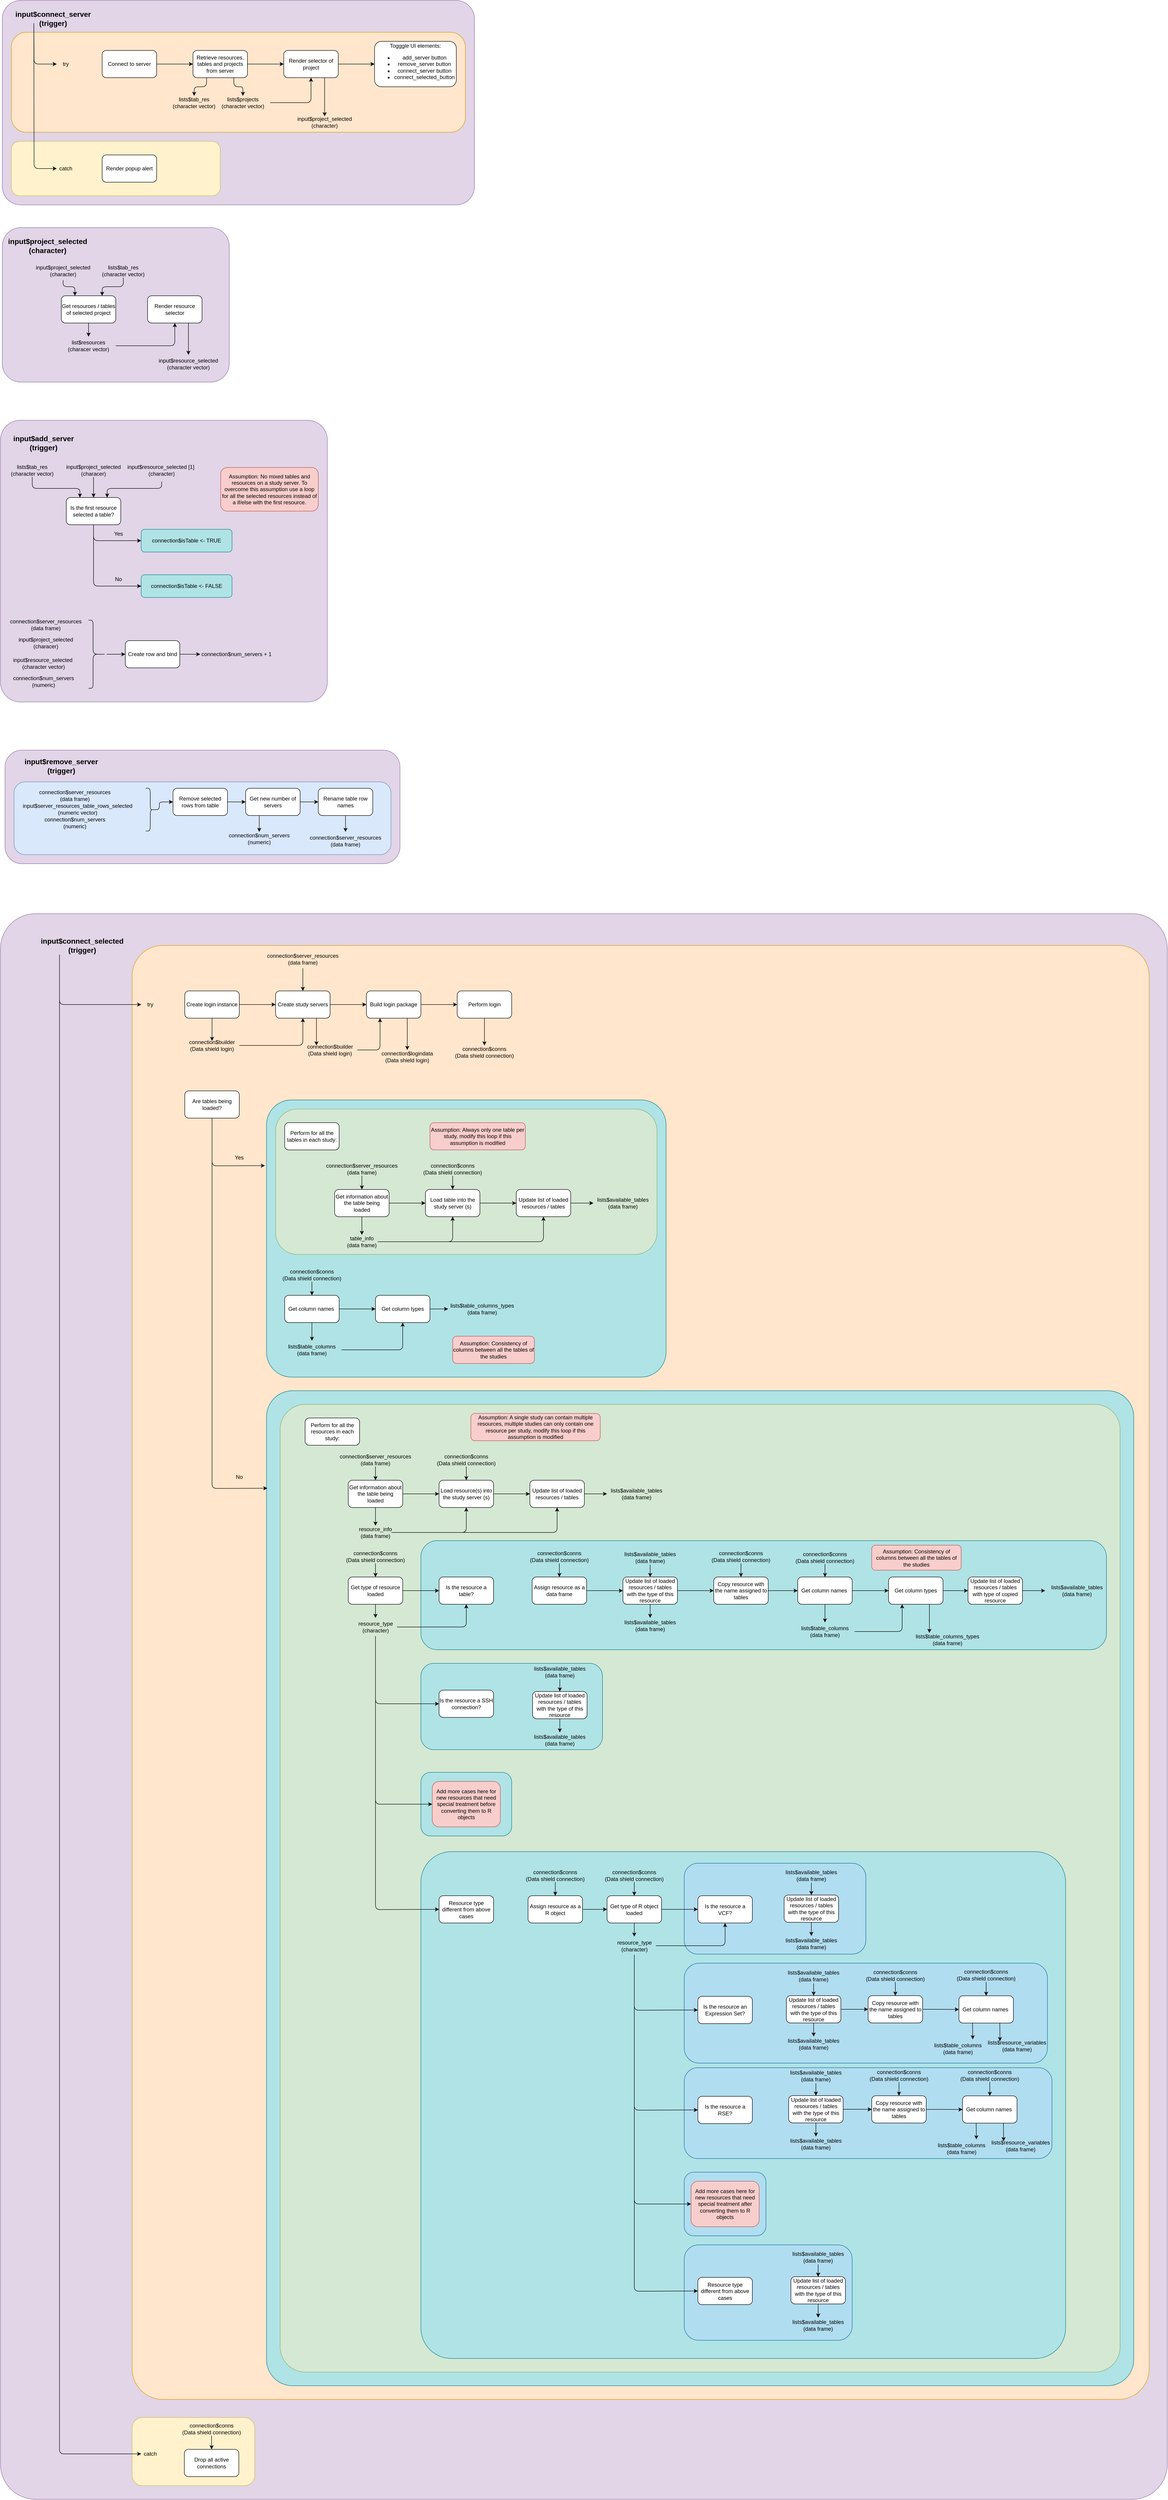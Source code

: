 <mxfile version="13.5.7" type="device"><diagram id="770hakxQDgPbWAyiO__V" name="Page-1"><mxGraphModel dx="1673" dy="876" grid="1" gridSize="10" guides="1" tooltips="1" connect="1" arrows="1" fold="1" page="1" pageScale="1" pageWidth="827" pageHeight="1169" math="0" shadow="0"><root><mxCell id="0"/><mxCell id="1" parent="0"/><mxCell id="BOLKMI1vNkQnlh3NsAtM-231" value="" style="rounded=1;whiteSpace=wrap;html=1;fillColor=#e1d5e7;strokeColor=#9673a6;arcSize=3;" parent="1" vertex="1"><mxGeometry x="196" y="2220" width="2570" height="3490" as="geometry"/></mxCell><mxCell id="BOLKMI1vNkQnlh3NsAtM-227" value="" style="rounded=1;whiteSpace=wrap;html=1;fillColor=#fff2cc;strokeColor=#d6b656;" parent="1" vertex="1"><mxGeometry x="486" y="5530" width="270" height="150" as="geometry"/></mxCell><mxCell id="BOLKMI1vNkQnlh3NsAtM-226" value="" style="rounded=1;whiteSpace=wrap;html=1;arcSize=3;fillColor=#ffe6cc;strokeColor=#d79b00;" parent="1" vertex="1"><mxGeometry x="486" y="2290" width="2240" height="3200" as="geometry"/></mxCell><mxCell id="BOLKMI1vNkQnlh3NsAtM-210" value="" style="rounded=1;whiteSpace=wrap;html=1;fillColor=#b0e3e6;strokeColor=#0e8088;arcSize=3;" parent="1" vertex="1"><mxGeometry x="782" y="3270" width="1910" height="2190" as="geometry"/></mxCell><mxCell id="BOLKMI1vNkQnlh3NsAtM-212" value="" style="rounded=1;whiteSpace=wrap;html=1;fillColor=#d5e8d4;strokeColor=#82b366;arcSize=3;" parent="1" vertex="1"><mxGeometry x="812" y="3300" width="1850" height="2130" as="geometry"/></mxCell><mxCell id="BOLKMI1vNkQnlh3NsAtM-216" value="" style="rounded=1;whiteSpace=wrap;html=1;fillColor=#b0e3e6;strokeColor=#0e8088;arcSize=6;" parent="1" vertex="1"><mxGeometry x="1122" y="4284.5" width="1420" height="1115.5" as="geometry"/></mxCell><mxCell id="BOLKMI1vNkQnlh3NsAtM-224" value="" style="rounded=1;whiteSpace=wrap;html=1;fillColor=#b1ddf0;strokeColor=#10739e;" parent="1" vertex="1"><mxGeometry x="1702" y="5150" width="370" height="210" as="geometry"/></mxCell><mxCell id="BOLKMI1vNkQnlh3NsAtM-222" value="" style="rounded=1;whiteSpace=wrap;html=1;fillColor=#b1ddf0;strokeColor=#10739e;" parent="1" vertex="1"><mxGeometry x="1702" y="4990" width="180" height="140" as="geometry"/></mxCell><mxCell id="BOLKMI1vNkQnlh3NsAtM-219" value="" style="rounded=1;whiteSpace=wrap;html=1;fillColor=#b1ddf0;strokeColor=#10739e;" parent="1" vertex="1"><mxGeometry x="1702" y="4760" width="810" height="200" as="geometry"/></mxCell><mxCell id="BOLKMI1vNkQnlh3NsAtM-218" value="" style="rounded=1;whiteSpace=wrap;html=1;fillColor=#b1ddf0;strokeColor=#10739e;" parent="1" vertex="1"><mxGeometry x="1702" y="4530" width="800" height="220" as="geometry"/></mxCell><mxCell id="BOLKMI1vNkQnlh3NsAtM-217" value="" style="rounded=1;whiteSpace=wrap;html=1;fillColor=#b1ddf0;strokeColor=#10739e;" parent="1" vertex="1"><mxGeometry x="1702" y="4310" width="400" height="200" as="geometry"/></mxCell><mxCell id="BOLKMI1vNkQnlh3NsAtM-215" value="" style="rounded=1;whiteSpace=wrap;html=1;fillColor=#b0e3e6;strokeColor=#0e8088;" parent="1" vertex="1"><mxGeometry x="1122" y="4110" width="200" height="140" as="geometry"/></mxCell><mxCell id="BOLKMI1vNkQnlh3NsAtM-214" value="" style="rounded=1;whiteSpace=wrap;html=1;fillColor=#b0e3e6;strokeColor=#0e8088;" parent="1" vertex="1"><mxGeometry x="1122" y="3870" width="400" height="190" as="geometry"/></mxCell><mxCell id="BOLKMI1vNkQnlh3NsAtM-213" value="" style="rounded=1;whiteSpace=wrap;html=1;fillColor=#b0e3e6;strokeColor=#0e8088;" parent="1" vertex="1"><mxGeometry x="1122" y="3600" width="1510" height="240" as="geometry"/></mxCell><mxCell id="BOLKMI1vNkQnlh3NsAtM-207" value="" style="rounded=1;whiteSpace=wrap;html=1;fillColor=#b0e3e6;strokeColor=#0e8088;arcSize=9;" parent="1" vertex="1"><mxGeometry x="782" y="2630" width="880" height="610" as="geometry"/></mxCell><mxCell id="BOLKMI1vNkQnlh3NsAtM-206" value="" style="rounded=1;whiteSpace=wrap;html=1;fillColor=#d5e8d4;strokeColor=#82b366;" parent="1" vertex="1"><mxGeometry x="802" y="2650" width="840" height="320" as="geometry"/></mxCell><mxCell id="DIzi9D_c1nsoWMOKUVRz-116" value="" style="rounded=1;whiteSpace=wrap;html=1;fillColor=#e1d5e7;strokeColor=#9673a6;" parent="1" vertex="1"><mxGeometry x="206" y="1860" width="870" height="250" as="geometry"/></mxCell><mxCell id="DIzi9D_c1nsoWMOKUVRz-115" value="" style="rounded=1;whiteSpace=wrap;html=1;fillColor=#dae8fc;strokeColor=#6c8ebf;" parent="1" vertex="1"><mxGeometry x="226" y="1930" width="830" height="160" as="geometry"/></mxCell><mxCell id="DIzi9D_c1nsoWMOKUVRz-102" value="" style="rounded=1;whiteSpace=wrap;html=1;fillColor=#e1d5e7;strokeColor=#9673a6;arcSize=7;" parent="1" vertex="1"><mxGeometry x="196" y="1134" width="720" height="620" as="geometry"/></mxCell><mxCell id="DIzi9D_c1nsoWMOKUVRz-79" value="" style="rounded=1;whiteSpace=wrap;html=1;arcSize=12;fillColor=#e1d5e7;strokeColor=#9673a6;" parent="1" vertex="1"><mxGeometry x="200" y="710" width="500" height="340" as="geometry"/></mxCell><mxCell id="DIzi9D_c1nsoWMOKUVRz-72" value="" style="rounded=1;whiteSpace=wrap;html=1;fillColor=#e1d5e7;strokeColor=#9673a6;arcSize=9;" parent="1" vertex="1"><mxGeometry x="200" y="210" width="1040" height="450" as="geometry"/></mxCell><mxCell id="DIzi9D_c1nsoWMOKUVRz-71" value="" style="rounded=1;whiteSpace=wrap;html=1;fillColor=#fff2cc;strokeColor=#d6b656;" parent="1" vertex="1"><mxGeometry x="220" y="520" width="460" height="120" as="geometry"/></mxCell><mxCell id="DIzi9D_c1nsoWMOKUVRz-70" value="" style="rounded=1;whiteSpace=wrap;html=1;fillColor=#ffe6cc;strokeColor=#d79b00;" parent="1" vertex="1"><mxGeometry x="220" y="280" width="1000" height="220" as="geometry"/></mxCell><mxCell id="DIzi9D_c1nsoWMOKUVRz-1" value="&lt;b&gt;&lt;font style=&quot;font-size: 16px&quot;&gt;input$connect_server (trigger)&lt;/font&gt;&lt;/b&gt;" style="text;html=1;strokeColor=none;fillColor=none;align=center;verticalAlign=middle;whiteSpace=wrap;rounded=0;" parent="1" vertex="1"><mxGeometry x="227" y="240" width="170" height="20" as="geometry"/></mxCell><mxCell id="DIzi9D_c1nsoWMOKUVRz-6" value="try" style="text;html=1;strokeColor=none;fillColor=none;align=center;verticalAlign=middle;whiteSpace=wrap;rounded=0;" parent="1" vertex="1"><mxGeometry x="320" y="340" width="40" height="20" as="geometry"/></mxCell><mxCell id="DIzi9D_c1nsoWMOKUVRz-7" value="catch" style="text;html=1;strokeColor=none;fillColor=none;align=center;verticalAlign=middle;whiteSpace=wrap;rounded=0;" parent="1" vertex="1"><mxGeometry x="320" y="570" width="40" height="20" as="geometry"/></mxCell><mxCell id="DIzi9D_c1nsoWMOKUVRz-9" value="" style="edgeStyle=orthogonalEdgeStyle;rounded=0;orthogonalLoop=1;jettySize=auto;html=1;" parent="1" source="DIzi9D_c1nsoWMOKUVRz-8" target="2" edge="1"><mxGeometry relative="1" as="geometry"/></mxCell><mxCell id="DIzi9D_c1nsoWMOKUVRz-8" value="Connect to server" style="rounded=1;whiteSpace=wrap;html=1;" parent="1" vertex="1"><mxGeometry x="420" y="320" width="120" height="60" as="geometry"/></mxCell><mxCell id="DIzi9D_c1nsoWMOKUVRz-12" value="" style="edgeStyle=orthogonalEdgeStyle;rounded=0;orthogonalLoop=1;jettySize=auto;html=1;" parent="1" source="2" target="DIzi9D_c1nsoWMOKUVRz-11" edge="1"><mxGeometry relative="1" as="geometry"/></mxCell><mxCell id="2" value="Retrieve resources, tables and projects from server" style="whiteSpace=wrap;html=1;rounded=1;" parent="1" vertex="1"><mxGeometry x="620" y="320" width="120" height="60" as="geometry"/></mxCell><mxCell id="DIzi9D_c1nsoWMOKUVRz-10" value="lists$tab_res&lt;br&gt;(character vector)" style="text;html=1;strokeColor=none;fillColor=none;align=center;verticalAlign=middle;whiteSpace=wrap;rounded=0;" parent="1" vertex="1"><mxGeometry x="570" y="420" width="105" height="30" as="geometry"/></mxCell><mxCell id="DIzi9D_c1nsoWMOKUVRz-16" value="" style="edgeStyle=orthogonalEdgeStyle;rounded=0;orthogonalLoop=1;jettySize=auto;html=1;" parent="1" source="DIzi9D_c1nsoWMOKUVRz-11" target="DIzi9D_c1nsoWMOKUVRz-15" edge="1"><mxGeometry relative="1" as="geometry"/></mxCell><mxCell id="DIzi9D_c1nsoWMOKUVRz-11" value="Render selector of project" style="whiteSpace=wrap;html=1;rounded=1;" parent="1" vertex="1"><mxGeometry x="820" y="320" width="120" height="60" as="geometry"/></mxCell><mxCell id="DIzi9D_c1nsoWMOKUVRz-13" value="" style="endArrow=classic;html=1;exitX=0.25;exitY=1;exitDx=0;exitDy=0;entryX=0.5;entryY=0;entryDx=0;entryDy=0;" parent="1" source="2" target="DIzi9D_c1nsoWMOKUVRz-10" edge="1"><mxGeometry width="50" height="50" relative="1" as="geometry"><mxPoint x="860" y="300" as="sourcePoint"/><mxPoint x="680" y="410" as="targetPoint"/><Array as="points"><mxPoint x="650" y="400"/><mxPoint x="623" y="400"/></Array></mxGeometry></mxCell><mxCell id="DIzi9D_c1nsoWMOKUVRz-14" value="" style="endArrow=classic;html=1;entryX=0.5;entryY=1;entryDx=0;entryDy=0;exitX=1;exitY=0.5;exitDx=0;exitDy=0;" parent="1" source="1zRQFxuLprDoiCE9aDyd-3" target="DIzi9D_c1nsoWMOKUVRz-11" edge="1"><mxGeometry width="50" height="50" relative="1" as="geometry"><mxPoint x="810" y="430" as="sourcePoint"/><mxPoint x="910" y="250" as="targetPoint"/><Array as="points"><mxPoint x="880" y="435"/></Array></mxGeometry></mxCell><mxCell id="DIzi9D_c1nsoWMOKUVRz-15" value="Togggle UI elements:&lt;br&gt;&lt;ul&gt;&lt;li&gt;add_server button&lt;/li&gt;&lt;li&gt;remove_server button&lt;/li&gt;&lt;li&gt;connect_server button&lt;/li&gt;&lt;li&gt;connect_selected_button&lt;/li&gt;&lt;/ul&gt;" style="whiteSpace=wrap;html=1;rounded=1;" parent="1" vertex="1"><mxGeometry x="1020" y="300" width="180" height="100" as="geometry"/></mxCell><mxCell id="DIzi9D_c1nsoWMOKUVRz-17" value="" style="endArrow=classic;html=1;entryX=0;entryY=0.5;entryDx=0;entryDy=0;exitX=0.25;exitY=1;exitDx=0;exitDy=0;" parent="1" source="DIzi9D_c1nsoWMOKUVRz-1" target="DIzi9D_c1nsoWMOKUVRz-7" edge="1"><mxGeometry width="50" height="50" relative="1" as="geometry"><mxPoint x="860" y="440" as="sourcePoint"/><mxPoint x="910" y="390" as="targetPoint"/><Array as="points"><mxPoint x="270" y="580"/></Array></mxGeometry></mxCell><mxCell id="DIzi9D_c1nsoWMOKUVRz-18" value="" style="endArrow=classic;html=1;exitX=0.25;exitY=1;exitDx=0;exitDy=0;entryX=0;entryY=0.5;entryDx=0;entryDy=0;" parent="1" source="DIzi9D_c1nsoWMOKUVRz-1" target="DIzi9D_c1nsoWMOKUVRz-6" edge="1"><mxGeometry width="50" height="50" relative="1" as="geometry"><mxPoint x="860" y="440" as="sourcePoint"/><mxPoint x="910" y="390" as="targetPoint"/><Array as="points"><mxPoint x="270" y="350"/></Array></mxGeometry></mxCell><mxCell id="DIzi9D_c1nsoWMOKUVRz-19" value="Render popup alert" style="rounded=1;whiteSpace=wrap;html=1;" parent="1" vertex="1"><mxGeometry x="420" y="550" width="120" height="60" as="geometry"/></mxCell><mxCell id="DIzi9D_c1nsoWMOKUVRz-20" value="input$project_selected (character)" style="text;html=1;strokeColor=none;fillColor=none;align=center;verticalAlign=middle;whiteSpace=wrap;rounded=0;" parent="1" vertex="1"><mxGeometry x="840" y="465" width="140" height="25" as="geometry"/></mxCell><mxCell id="DIzi9D_c1nsoWMOKUVRz-21" value="" style="endArrow=classic;html=1;exitX=0.75;exitY=1;exitDx=0;exitDy=0;entryX=0.5;entryY=0;entryDx=0;entryDy=0;" parent="1" source="DIzi9D_c1nsoWMOKUVRz-11" target="DIzi9D_c1nsoWMOKUVRz-20" edge="1"><mxGeometry width="50" height="50" relative="1" as="geometry"><mxPoint x="860" y="540" as="sourcePoint"/><mxPoint x="910" y="490" as="targetPoint"/></mxGeometry></mxCell><mxCell id="DIzi9D_c1nsoWMOKUVRz-22" value="&lt;b&gt;&lt;font style=&quot;font-size: 16px&quot;&gt;input$project_selected (character)&lt;/font&gt;&lt;/b&gt;" style="text;html=1;strokeColor=none;fillColor=none;align=center;verticalAlign=middle;whiteSpace=wrap;rounded=0;" parent="1" vertex="1"><mxGeometry x="240" y="740" width="120" height="20" as="geometry"/></mxCell><mxCell id="DIzi9D_c1nsoWMOKUVRz-81" value="&lt;b&gt;&lt;font style=&quot;font-size: 16px&quot;&gt;input$add_server (trigger)&lt;/font&gt;&lt;/b&gt;" style="text;html=1;strokeColor=none;fillColor=none;align=center;verticalAlign=middle;whiteSpace=wrap;rounded=0;" parent="1" vertex="1"><mxGeometry x="211" y="1174" width="160" height="20" as="geometry"/></mxCell><mxCell id="DIzi9D_c1nsoWMOKUVRz-103" value="&lt;b&gt;&lt;font style=&quot;font-size: 16px&quot;&gt;input$remove_server (trigger)&lt;/font&gt;&lt;/b&gt;" style="text;html=1;strokeColor=none;fillColor=none;align=center;verticalAlign=middle;whiteSpace=wrap;rounded=0;" parent="1" vertex="1"><mxGeometry x="246" y="1870" width="168" height="50" as="geometry"/></mxCell><mxCell id="DIzi9D_c1nsoWMOKUVRz-104" value="input$server_resources_table_rows_selected (numeric vector)" style="text;html=1;strokeColor=none;fillColor=none;align=center;verticalAlign=middle;whiteSpace=wrap;rounded=0;" parent="1" vertex="1"><mxGeometry x="236" y="1980" width="260" height="20" as="geometry"/></mxCell><mxCell id="DIzi9D_c1nsoWMOKUVRz-105" value="connection$server_resources (data frame)" style="text;html=1;strokeColor=none;fillColor=none;align=center;verticalAlign=middle;whiteSpace=wrap;rounded=0;" parent="1" vertex="1"><mxGeometry x="275" y="1950" width="170" height="20" as="geometry"/></mxCell><mxCell id="DIzi9D_c1nsoWMOKUVRz-106" value="" style="shape=curlyBracket;whiteSpace=wrap;html=1;rounded=1;rotation=-180;" parent="1" vertex="1"><mxGeometry x="516" y="1944" width="20" height="94" as="geometry"/></mxCell><mxCell id="DIzi9D_c1nsoWMOKUVRz-112" value="" style="edgeStyle=orthogonalEdgeStyle;rounded=0;orthogonalLoop=1;jettySize=auto;html=1;" parent="1" source="DIzi9D_c1nsoWMOKUVRz-107" target="DIzi9D_c1nsoWMOKUVRz-111" edge="1"><mxGeometry relative="1" as="geometry"/></mxCell><mxCell id="DIzi9D_c1nsoWMOKUVRz-107" value="Remove selected rows from table" style="rounded=1;whiteSpace=wrap;html=1;" parent="1" vertex="1"><mxGeometry x="576" y="1944" width="120" height="60" as="geometry"/></mxCell><mxCell id="DIzi9D_c1nsoWMOKUVRz-108" value="" style="endArrow=classic;html=1;exitX=0.1;exitY=0.5;exitDx=0;exitDy=0;exitPerimeter=0;entryX=0;entryY=0.5;entryDx=0;entryDy=0;" parent="1" source="DIzi9D_c1nsoWMOKUVRz-106" target="DIzi9D_c1nsoWMOKUVRz-107" edge="1"><mxGeometry width="50" height="50" relative="1" as="geometry"><mxPoint x="586" y="1890" as="sourcePoint"/><mxPoint x="636" y="1840" as="targetPoint"/><Array as="points"><mxPoint x="546" y="1991"/><mxPoint x="546" y="1974"/></Array></mxGeometry></mxCell><mxCell id="DIzi9D_c1nsoWMOKUVRz-109" value="&lt;span style=&quot;font-family: &amp;#34;helvetica&amp;#34;&quot;&gt;connection$server_resources (data frame)&lt;/span&gt;" style="text;html=1;strokeColor=none;fillColor=none;align=center;verticalAlign=middle;whiteSpace=wrap;rounded=0;" parent="1" vertex="1"><mxGeometry x="866" y="2040" width="180" height="40" as="geometry"/></mxCell><mxCell id="DIzi9D_c1nsoWMOKUVRz-110" value="" style="endArrow=classic;html=1;exitX=0.5;exitY=1;exitDx=0;exitDy=0;entryX=0.5;entryY=0;entryDx=0;entryDy=0;" parent="1" source="DIzi9D_c1nsoWMOKUVRz-113" target="DIzi9D_c1nsoWMOKUVRz-109" edge="1"><mxGeometry width="50" height="50" relative="1" as="geometry"><mxPoint x="586" y="1970" as="sourcePoint"/><mxPoint x="636" y="1920" as="targetPoint"/></mxGeometry></mxCell><mxCell id="DIzi9D_c1nsoWMOKUVRz-114" value="" style="edgeStyle=orthogonalEdgeStyle;rounded=0;orthogonalLoop=1;jettySize=auto;html=1;" parent="1" source="DIzi9D_c1nsoWMOKUVRz-111" target="DIzi9D_c1nsoWMOKUVRz-113" edge="1"><mxGeometry relative="1" as="geometry"/></mxCell><mxCell id="DIzi9D_c1nsoWMOKUVRz-111" value="Get new number of servers" style="whiteSpace=wrap;html=1;rounded=1;" parent="1" vertex="1"><mxGeometry x="736" y="1944" width="120" height="60" as="geometry"/></mxCell><mxCell id="DIzi9D_c1nsoWMOKUVRz-113" value="Rename table row names" style="whiteSpace=wrap;html=1;rounded=1;" parent="1" vertex="1"><mxGeometry x="896" y="1944" width="120" height="60" as="geometry"/></mxCell><mxCell id="DIzi9D_c1nsoWMOKUVRz-117" value="connection$num_servers (numeric)" style="text;html=1;strokeColor=none;fillColor=none;align=center;verticalAlign=middle;whiteSpace=wrap;rounded=0;" parent="1" vertex="1"><mxGeometry x="285" y="2010" width="150" height="20" as="geometry"/></mxCell><mxCell id="DIzi9D_c1nsoWMOKUVRz-118" value="connection$num_servers (numeric)" style="text;html=1;strokeColor=none;fillColor=none;align=center;verticalAlign=middle;whiteSpace=wrap;rounded=0;" parent="1" vertex="1"><mxGeometry x="691" y="2040" width="150" height="30" as="geometry"/></mxCell><mxCell id="DIzi9D_c1nsoWMOKUVRz-119" value="" style="endArrow=classic;html=1;entryX=0.5;entryY=0;entryDx=0;entryDy=0;exitX=0.25;exitY=1;exitDx=0;exitDy=0;" parent="1" source="DIzi9D_c1nsoWMOKUVRz-111" target="DIzi9D_c1nsoWMOKUVRz-118" edge="1"><mxGeometry width="50" height="50" relative="1" as="geometry"><mxPoint x="686" y="1860" as="sourcePoint"/><mxPoint x="736" y="1810" as="targetPoint"/></mxGeometry></mxCell><mxCell id="BOLKMI1vNkQnlh3NsAtM-2" value="&lt;b&gt;&lt;font style=&quot;font-size: 16px&quot;&gt;input$connect_selected (trigger)&lt;/font&gt;&lt;/b&gt;" style="text;html=1;strokeColor=none;fillColor=none;align=center;verticalAlign=middle;whiteSpace=wrap;rounded=0;" parent="1" vertex="1"><mxGeometry x="276" y="2270" width="200" height="40" as="geometry"/></mxCell><mxCell id="BOLKMI1vNkQnlh3NsAtM-4" value="try" style="text;html=1;strokeColor=none;fillColor=none;align=center;verticalAlign=middle;whiteSpace=wrap;rounded=0;" parent="1" vertex="1"><mxGeometry x="506" y="2410" width="40" height="20" as="geometry"/></mxCell><mxCell id="BOLKMI1vNkQnlh3NsAtM-5" value="catch" style="text;html=1;strokeColor=none;fillColor=none;align=center;verticalAlign=middle;whiteSpace=wrap;rounded=0;" parent="1" vertex="1"><mxGeometry x="506" y="5600" width="40" height="20" as="geometry"/></mxCell><mxCell id="BOLKMI1vNkQnlh3NsAtM-6" value="" style="endArrow=classic;html=1;exitX=0.25;exitY=1;exitDx=0;exitDy=0;entryX=0;entryY=0.5;entryDx=0;entryDy=0;" parent="1" source="BOLKMI1vNkQnlh3NsAtM-2" target="BOLKMI1vNkQnlh3NsAtM-5" edge="1"><mxGeometry width="50" height="50" relative="1" as="geometry"><mxPoint x="596" y="2440" as="sourcePoint"/><mxPoint x="646" y="2390" as="targetPoint"/><Array as="points"><mxPoint x="326" y="5610"/></Array></mxGeometry></mxCell><mxCell id="BOLKMI1vNkQnlh3NsAtM-7" value="" style="endArrow=classic;html=1;exitX=0.25;exitY=1;exitDx=0;exitDy=0;entryX=0;entryY=0.5;entryDx=0;entryDy=0;" parent="1" source="BOLKMI1vNkQnlh3NsAtM-2" target="BOLKMI1vNkQnlh3NsAtM-4" edge="1"><mxGeometry width="50" height="50" relative="1" as="geometry"><mxPoint x="596" y="2440" as="sourcePoint"/><mxPoint x="646" y="2390" as="targetPoint"/><Array as="points"><mxPoint x="326" y="2420"/></Array></mxGeometry></mxCell><mxCell id="BOLKMI1vNkQnlh3NsAtM-13" value="" style="edgeStyle=orthogonalEdgeStyle;rounded=0;orthogonalLoop=1;jettySize=auto;html=1;" parent="1" source="BOLKMI1vNkQnlh3NsAtM-9" target="BOLKMI1vNkQnlh3NsAtM-12" edge="1"><mxGeometry relative="1" as="geometry"/></mxCell><mxCell id="BOLKMI1vNkQnlh3NsAtM-9" value="Create login instance" style="rounded=1;whiteSpace=wrap;html=1;" parent="1" vertex="1"><mxGeometry x="602" y="2390" width="120" height="60" as="geometry"/></mxCell><mxCell id="BOLKMI1vNkQnlh3NsAtM-10" value="connection$builder (Data shield login)" style="text;html=1;strokeColor=none;fillColor=none;align=center;verticalAlign=middle;whiteSpace=wrap;rounded=0;" parent="1" vertex="1"><mxGeometry x="602" y="2500" width="120" height="20" as="geometry"/></mxCell><mxCell id="BOLKMI1vNkQnlh3NsAtM-11" value="" style="endArrow=classic;html=1;exitX=0.5;exitY=1;exitDx=0;exitDy=0;" parent="1" source="BOLKMI1vNkQnlh3NsAtM-9" target="BOLKMI1vNkQnlh3NsAtM-10" edge="1"><mxGeometry width="50" height="50" relative="1" as="geometry"><mxPoint x="702" y="2510" as="sourcePoint"/><mxPoint x="752" y="2460" as="targetPoint"/></mxGeometry></mxCell><mxCell id="BOLKMI1vNkQnlh3NsAtM-20" value="" style="edgeStyle=orthogonalEdgeStyle;rounded=0;orthogonalLoop=1;jettySize=auto;html=1;" parent="1" source="BOLKMI1vNkQnlh3NsAtM-12" target="BOLKMI1vNkQnlh3NsAtM-19" edge="1"><mxGeometry relative="1" as="geometry"/></mxCell><mxCell id="BOLKMI1vNkQnlh3NsAtM-12" value="Create study servers" style="whiteSpace=wrap;html=1;rounded=1;" parent="1" vertex="1"><mxGeometry x="802" y="2390" width="120" height="60" as="geometry"/></mxCell><mxCell id="BOLKMI1vNkQnlh3NsAtM-14" value="connection$server_resources (data frame)" style="text;html=1;strokeColor=none;fillColor=none;align=center;verticalAlign=middle;whiteSpace=wrap;rounded=0;" parent="1" vertex="1"><mxGeometry x="777" y="2300" width="170" height="40" as="geometry"/></mxCell><mxCell id="BOLKMI1vNkQnlh3NsAtM-15" value="" style="endArrow=classic;html=1;exitX=0.5;exitY=1;exitDx=0;exitDy=0;entryX=0.5;entryY=0;entryDx=0;entryDy=0;" parent="1" source="BOLKMI1vNkQnlh3NsAtM-14" target="BOLKMI1vNkQnlh3NsAtM-12" edge="1"><mxGeometry width="50" height="50" relative="1" as="geometry"><mxPoint x="862" y="2430" as="sourcePoint"/><mxPoint x="912" y="2380" as="targetPoint"/></mxGeometry></mxCell><mxCell id="BOLKMI1vNkQnlh3NsAtM-16" value="" style="endArrow=classic;html=1;exitX=1;exitY=0.5;exitDx=0;exitDy=0;entryX=0.5;entryY=1;entryDx=0;entryDy=0;" parent="1" source="BOLKMI1vNkQnlh3NsAtM-10" target="BOLKMI1vNkQnlh3NsAtM-12" edge="1"><mxGeometry width="50" height="50" relative="1" as="geometry"><mxPoint x="862" y="2500" as="sourcePoint"/><mxPoint x="912" y="2450" as="targetPoint"/><Array as="points"><mxPoint x="862" y="2510"/></Array></mxGeometry></mxCell><mxCell id="BOLKMI1vNkQnlh3NsAtM-17" value="connection$builder (Data shield login)" style="text;html=1;strokeColor=none;fillColor=none;align=center;verticalAlign=middle;whiteSpace=wrap;rounded=0;" parent="1" vertex="1"><mxGeometry x="862" y="2510" width="120" height="20" as="geometry"/></mxCell><mxCell id="BOLKMI1vNkQnlh3NsAtM-18" value="" style="endArrow=classic;html=1;exitX=0.75;exitY=1;exitDx=0;exitDy=0;entryX=0.25;entryY=0;entryDx=0;entryDy=0;" parent="1" source="BOLKMI1vNkQnlh3NsAtM-12" target="BOLKMI1vNkQnlh3NsAtM-17" edge="1"><mxGeometry width="50" height="50" relative="1" as="geometry"><mxPoint x="862" y="2500" as="sourcePoint"/><mxPoint x="912" y="2450" as="targetPoint"/></mxGeometry></mxCell><mxCell id="BOLKMI1vNkQnlh3NsAtM-22" value="" style="edgeStyle=orthogonalEdgeStyle;rounded=0;orthogonalLoop=1;jettySize=auto;html=1;" parent="1" source="BOLKMI1vNkQnlh3NsAtM-19" target="BOLKMI1vNkQnlh3NsAtM-21" edge="1"><mxGeometry relative="1" as="geometry"/></mxCell><mxCell id="BOLKMI1vNkQnlh3NsAtM-19" value="Build login package" style="whiteSpace=wrap;html=1;rounded=1;" parent="1" vertex="1"><mxGeometry x="1002" y="2390" width="120" height="60" as="geometry"/></mxCell><mxCell id="BOLKMI1vNkQnlh3NsAtM-21" value="Perform login" style="whiteSpace=wrap;html=1;rounded=1;" parent="1" vertex="1"><mxGeometry x="1202" y="2390" width="120" height="60" as="geometry"/></mxCell><mxCell id="BOLKMI1vNkQnlh3NsAtM-23" value="" style="endArrow=classic;html=1;exitX=1;exitY=0.5;exitDx=0;exitDy=0;entryX=0.25;entryY=1;entryDx=0;entryDy=0;" parent="1" source="BOLKMI1vNkQnlh3NsAtM-17" target="BOLKMI1vNkQnlh3NsAtM-19" edge="1"><mxGeometry width="50" height="50" relative="1" as="geometry"><mxPoint x="1072" y="2500" as="sourcePoint"/><mxPoint x="1122" y="2450" as="targetPoint"/><Array as="points"><mxPoint x="1032" y="2520"/></Array></mxGeometry></mxCell><mxCell id="BOLKMI1vNkQnlh3NsAtM-24" value="connection$logindata (Data shield login)" style="text;html=1;strokeColor=none;fillColor=none;align=center;verticalAlign=middle;whiteSpace=wrap;rounded=0;" parent="1" vertex="1"><mxGeometry x="1027" y="2520" width="130" height="30" as="geometry"/></mxCell><mxCell id="BOLKMI1vNkQnlh3NsAtM-25" value="" style="endArrow=classic;html=1;exitX=0.75;exitY=1;exitDx=0;exitDy=0;entryX=0.5;entryY=0;entryDx=0;entryDy=0;" parent="1" source="BOLKMI1vNkQnlh3NsAtM-19" target="BOLKMI1vNkQnlh3NsAtM-24" edge="1"><mxGeometry width="50" height="50" relative="1" as="geometry"><mxPoint x="1072" y="2500" as="sourcePoint"/><mxPoint x="1122" y="2450" as="targetPoint"/></mxGeometry></mxCell><mxCell id="BOLKMI1vNkQnlh3NsAtM-26" value="connection$conns &lt;br&gt;(Data shield connection)" style="text;html=1;strokeColor=none;fillColor=none;align=center;verticalAlign=middle;whiteSpace=wrap;rounded=0;" parent="1" vertex="1"><mxGeometry x="1192" y="2510" width="140" height="30" as="geometry"/></mxCell><mxCell id="BOLKMI1vNkQnlh3NsAtM-27" value="" style="endArrow=classic;html=1;exitX=0.5;exitY=1;exitDx=0;exitDy=0;entryX=0.5;entryY=0;entryDx=0;entryDy=0;" parent="1" source="BOLKMI1vNkQnlh3NsAtM-21" target="BOLKMI1vNkQnlh3NsAtM-26" edge="1"><mxGeometry width="50" height="50" relative="1" as="geometry"><mxPoint x="1182" y="2500" as="sourcePoint"/><mxPoint x="1232" y="2450" as="targetPoint"/></mxGeometry></mxCell><mxCell id="BOLKMI1vNkQnlh3NsAtM-28" value="Are tables being loaded?" style="rounded=1;whiteSpace=wrap;html=1;" parent="1" vertex="1"><mxGeometry x="602" y="2610" width="120" height="60" as="geometry"/></mxCell><mxCell id="BOLKMI1vNkQnlh3NsAtM-29" value="Perform for all the tables in each study:" style="whiteSpace=wrap;html=1;rounded=1;" parent="1" vertex="1"><mxGeometry x="822" y="2680" width="120" height="60" as="geometry"/></mxCell><mxCell id="BOLKMI1vNkQnlh3NsAtM-34" value="No" style="text;html=1;strokeColor=none;fillColor=none;align=center;verticalAlign=middle;whiteSpace=wrap;rounded=0;" parent="1" vertex="1"><mxGeometry x="702" y="3450" width="40" height="20" as="geometry"/></mxCell><mxCell id="BOLKMI1vNkQnlh3NsAtM-38" value="" style="edgeStyle=orthogonalEdgeStyle;rounded=0;orthogonalLoop=1;jettySize=auto;html=1;" parent="1" source="BOLKMI1vNkQnlh3NsAtM-35" target="BOLKMI1vNkQnlh3NsAtM-36" edge="1"><mxGeometry relative="1" as="geometry"/></mxCell><mxCell id="BOLKMI1vNkQnlh3NsAtM-35" value="Get information about the table being loaded" style="rounded=1;whiteSpace=wrap;html=1;" parent="1" vertex="1"><mxGeometry x="932" y="2827" width="120" height="60" as="geometry"/></mxCell><mxCell id="BOLKMI1vNkQnlh3NsAtM-39" value="" style="edgeStyle=orthogonalEdgeStyle;rounded=0;orthogonalLoop=1;jettySize=auto;html=1;" parent="1" source="BOLKMI1vNkQnlh3NsAtM-36" target="BOLKMI1vNkQnlh3NsAtM-37" edge="1"><mxGeometry relative="1" as="geometry"/></mxCell><mxCell id="BOLKMI1vNkQnlh3NsAtM-36" value="Load table into the study server (s)" style="rounded=1;whiteSpace=wrap;html=1;" parent="1" vertex="1"><mxGeometry x="1132" y="2827" width="120" height="60" as="geometry"/></mxCell><mxCell id="BOLKMI1vNkQnlh3NsAtM-37" value="Update list of loaded resources / tables" style="rounded=1;whiteSpace=wrap;html=1;" parent="1" vertex="1"><mxGeometry x="1332" y="2827" width="120" height="60" as="geometry"/></mxCell><mxCell id="BOLKMI1vNkQnlh3NsAtM-40" value="table_info (data frame)" style="text;html=1;strokeColor=none;fillColor=none;align=center;verticalAlign=middle;whiteSpace=wrap;rounded=0;" parent="1" vertex="1"><mxGeometry x="957" y="2927" width="70" height="30" as="geometry"/></mxCell><mxCell id="BOLKMI1vNkQnlh3NsAtM-41" value="" style="endArrow=classic;html=1;exitX=0.5;exitY=1;exitDx=0;exitDy=0;entryX=0.5;entryY=0;entryDx=0;entryDy=0;" parent="1" source="BOLKMI1vNkQnlh3NsAtM-35" target="BOLKMI1vNkQnlh3NsAtM-40" edge="1"><mxGeometry width="50" height="50" relative="1" as="geometry"><mxPoint x="1132" y="2877" as="sourcePoint"/><mxPoint x="1182" y="2827" as="targetPoint"/></mxGeometry></mxCell><mxCell id="BOLKMI1vNkQnlh3NsAtM-42" value="" style="endArrow=classic;html=1;exitX=1;exitY=0.5;exitDx=0;exitDy=0;entryX=0.5;entryY=1;entryDx=0;entryDy=0;" parent="1" source="BOLKMI1vNkQnlh3NsAtM-40" target="BOLKMI1vNkQnlh3NsAtM-36" edge="1"><mxGeometry width="50" height="50" relative="1" as="geometry"><mxPoint x="1132" y="2877" as="sourcePoint"/><mxPoint x="1182" y="2827" as="targetPoint"/><Array as="points"><mxPoint x="1192" y="2942"/></Array></mxGeometry></mxCell><mxCell id="BOLKMI1vNkQnlh3NsAtM-43" value="connection$server_resources (data frame)" style="text;html=1;strokeColor=none;fillColor=none;align=center;verticalAlign=middle;whiteSpace=wrap;rounded=0;" parent="1" vertex="1"><mxGeometry x="902" y="2767" width="180" height="30" as="geometry"/></mxCell><mxCell id="BOLKMI1vNkQnlh3NsAtM-44" value="" style="endArrow=classic;html=1;exitX=0.5;exitY=1;exitDx=0;exitDy=0;entryX=0.5;entryY=0;entryDx=0;entryDy=0;" parent="1" source="BOLKMI1vNkQnlh3NsAtM-43" target="BOLKMI1vNkQnlh3NsAtM-35" edge="1"><mxGeometry width="50" height="50" relative="1" as="geometry"><mxPoint x="1162" y="2797" as="sourcePoint"/><mxPoint x="1212" y="2747" as="targetPoint"/></mxGeometry></mxCell><mxCell id="BOLKMI1vNkQnlh3NsAtM-46" value="connection$conns &lt;br&gt;(Data shield connection)" style="text;html=1;strokeColor=none;fillColor=none;align=center;verticalAlign=middle;whiteSpace=wrap;rounded=0;" parent="1" vertex="1"><mxGeometry x="1122" y="2767" width="140" height="30" as="geometry"/></mxCell><mxCell id="BOLKMI1vNkQnlh3NsAtM-47" value="" style="endArrow=classic;html=1;exitX=0.5;exitY=1;exitDx=0;exitDy=0;entryX=0.5;entryY=0;entryDx=0;entryDy=0;" parent="1" source="BOLKMI1vNkQnlh3NsAtM-46" target="BOLKMI1vNkQnlh3NsAtM-36" edge="1"><mxGeometry width="50" height="50" relative="1" as="geometry"><mxPoint x="1162" y="2837" as="sourcePoint"/><mxPoint x="1212" y="2787" as="targetPoint"/></mxGeometry></mxCell><mxCell id="BOLKMI1vNkQnlh3NsAtM-48" value="" style="endArrow=classic;html=1;entryX=0.5;entryY=1;entryDx=0;entryDy=0;exitX=1;exitY=0.5;exitDx=0;exitDy=0;" parent="1" source="BOLKMI1vNkQnlh3NsAtM-40" target="BOLKMI1vNkQnlh3NsAtM-37" edge="1"><mxGeometry width="50" height="50" relative="1" as="geometry"><mxPoint x="1202" y="2837" as="sourcePoint"/><mxPoint x="1252" y="2787" as="targetPoint"/><Array as="points"><mxPoint x="1392" y="2942"/></Array></mxGeometry></mxCell><mxCell id="BOLKMI1vNkQnlh3NsAtM-49" value="Assumption: Always only one table per study, modify this loop if this assumption is modified" style="rounded=1;whiteSpace=wrap;html=1;fillColor=#f8cecc;strokeColor=#b85450;" parent="1" vertex="1"><mxGeometry x="1142" y="2680" width="210" height="60" as="geometry"/></mxCell><mxCell id="BOLKMI1vNkQnlh3NsAtM-50" value="lists$available_tables (data frame)" style="text;html=1;strokeColor=none;fillColor=none;align=center;verticalAlign=middle;whiteSpace=wrap;rounded=0;" parent="1" vertex="1"><mxGeometry x="1502" y="2840.5" width="130" height="33" as="geometry"/></mxCell><mxCell id="BOLKMI1vNkQnlh3NsAtM-51" value="" style="endArrow=classic;html=1;exitX=1;exitY=0.5;exitDx=0;exitDy=0;entryX=0;entryY=0.5;entryDx=0;entryDy=0;" parent="1" source="BOLKMI1vNkQnlh3NsAtM-37" target="BOLKMI1vNkQnlh3NsAtM-50" edge="1"><mxGeometry width="50" height="50" relative="1" as="geometry"><mxPoint x="1342" y="2830" as="sourcePoint"/><mxPoint x="1392" y="2780" as="targetPoint"/></mxGeometry></mxCell><mxCell id="BOLKMI1vNkQnlh3NsAtM-58" value="" style="edgeStyle=orthogonalEdgeStyle;rounded=0;orthogonalLoop=1;jettySize=auto;html=1;" parent="1" source="BOLKMI1vNkQnlh3NsAtM-52" target="BOLKMI1vNkQnlh3NsAtM-57" edge="1"><mxGeometry relative="1" as="geometry"/></mxCell><mxCell id="BOLKMI1vNkQnlh3NsAtM-52" value="Get column names&amp;nbsp;" style="rounded=1;whiteSpace=wrap;html=1;" parent="1" vertex="1"><mxGeometry x="822" y="3060" width="120" height="60" as="geometry"/></mxCell><mxCell id="BOLKMI1vNkQnlh3NsAtM-54" value="Assumption: Consistency of columns between all the tables of the studies" style="rounded=1;whiteSpace=wrap;html=1;fillColor=#f8cecc;strokeColor=#b85450;" parent="1" vertex="1"><mxGeometry x="1192" y="3150" width="180" height="60" as="geometry"/></mxCell><mxCell id="BOLKMI1vNkQnlh3NsAtM-55" value="lists$table_columns (data frame)" style="text;html=1;strokeColor=none;fillColor=none;align=center;verticalAlign=middle;whiteSpace=wrap;rounded=0;" parent="1" vertex="1"><mxGeometry x="817" y="3160" width="130" height="40" as="geometry"/></mxCell><mxCell id="BOLKMI1vNkQnlh3NsAtM-56" value="" style="endArrow=classic;html=1;exitX=0.5;exitY=1;exitDx=0;exitDy=0;entryX=0.5;entryY=0;entryDx=0;entryDy=0;" parent="1" source="BOLKMI1vNkQnlh3NsAtM-52" target="BOLKMI1vNkQnlh3NsAtM-55" edge="1"><mxGeometry width="50" height="50" relative="1" as="geometry"><mxPoint x="1192" y="3080" as="sourcePoint"/><mxPoint x="1242" y="3030" as="targetPoint"/></mxGeometry></mxCell><mxCell id="BOLKMI1vNkQnlh3NsAtM-57" value="Get column types" style="whiteSpace=wrap;html=1;rounded=1;" parent="1" vertex="1"><mxGeometry x="1022" y="3060" width="120" height="60" as="geometry"/></mxCell><mxCell id="BOLKMI1vNkQnlh3NsAtM-59" value="" style="endArrow=classic;html=1;exitX=1;exitY=0.5;exitDx=0;exitDy=0;entryX=0.5;entryY=1;entryDx=0;entryDy=0;" parent="1" source="BOLKMI1vNkQnlh3NsAtM-55" target="BOLKMI1vNkQnlh3NsAtM-57" edge="1"><mxGeometry width="50" height="50" relative="1" as="geometry"><mxPoint x="1192" y="3080" as="sourcePoint"/><mxPoint x="1242" y="3030" as="targetPoint"/><Array as="points"><mxPoint x="1082" y="3180"/></Array></mxGeometry></mxCell><mxCell id="BOLKMI1vNkQnlh3NsAtM-60" value="lists$table_columns_types (data frame)" style="text;html=1;strokeColor=none;fillColor=none;align=center;verticalAlign=middle;whiteSpace=wrap;rounded=0;" parent="1" vertex="1"><mxGeometry x="1182" y="3075" width="150" height="30" as="geometry"/></mxCell><mxCell id="BOLKMI1vNkQnlh3NsAtM-61" value="" style="endArrow=classic;html=1;exitX=1;exitY=0.5;exitDx=0;exitDy=0;entryX=0;entryY=0.5;entryDx=0;entryDy=0;" parent="1" source="BOLKMI1vNkQnlh3NsAtM-57" target="BOLKMI1vNkQnlh3NsAtM-60" edge="1"><mxGeometry width="50" height="50" relative="1" as="geometry"><mxPoint x="1132" y="3140" as="sourcePoint"/><mxPoint x="1182" y="3090" as="targetPoint"/></mxGeometry></mxCell><mxCell id="BOLKMI1vNkQnlh3NsAtM-62" value="" style="endArrow=classic;html=1;exitX=0.5;exitY=1;exitDx=0;exitDy=0;entryX=0.001;entryY=0.098;entryDx=0;entryDy=0;entryPerimeter=0;" parent="1" source="BOLKMI1vNkQnlh3NsAtM-28" target="BOLKMI1vNkQnlh3NsAtM-210" edge="1"><mxGeometry width="50" height="50" relative="1" as="geometry"><mxPoint x="1002" y="3020" as="sourcePoint"/><mxPoint x="802.0" y="3220" as="targetPoint"/><Array as="points"><mxPoint x="662" y="3485"/></Array></mxGeometry></mxCell><mxCell id="BOLKMI1vNkQnlh3NsAtM-63" value="Perform for all the resources in each study:" style="whiteSpace=wrap;html=1;rounded=1;" parent="1" vertex="1"><mxGeometry x="867" y="3330" width="120" height="60" as="geometry"/></mxCell><mxCell id="BOLKMI1vNkQnlh3NsAtM-64" value="" style="edgeStyle=orthogonalEdgeStyle;rounded=0;orthogonalLoop=1;jettySize=auto;html=1;" parent="1" source="BOLKMI1vNkQnlh3NsAtM-65" target="BOLKMI1vNkQnlh3NsAtM-67" edge="1"><mxGeometry relative="1" as="geometry"/></mxCell><mxCell id="BOLKMI1vNkQnlh3NsAtM-65" value="Get information about the table being loaded" style="rounded=1;whiteSpace=wrap;html=1;" parent="1" vertex="1"><mxGeometry x="962" y="3467" width="120" height="60" as="geometry"/></mxCell><mxCell id="BOLKMI1vNkQnlh3NsAtM-66" value="" style="edgeStyle=orthogonalEdgeStyle;rounded=0;orthogonalLoop=1;jettySize=auto;html=1;" parent="1" source="BOLKMI1vNkQnlh3NsAtM-67" target="BOLKMI1vNkQnlh3NsAtM-68" edge="1"><mxGeometry relative="1" as="geometry"/></mxCell><mxCell id="BOLKMI1vNkQnlh3NsAtM-67" value="Load resource(s) into the study server (s)" style="rounded=1;whiteSpace=wrap;html=1;" parent="1" vertex="1"><mxGeometry x="1162" y="3467" width="120" height="60" as="geometry"/></mxCell><mxCell id="BOLKMI1vNkQnlh3NsAtM-68" value="Update list of loaded resources / tables" style="rounded=1;whiteSpace=wrap;html=1;" parent="1" vertex="1"><mxGeometry x="1362" y="3467" width="120" height="60" as="geometry"/></mxCell><mxCell id="BOLKMI1vNkQnlh3NsAtM-69" value="resource_info (data frame)" style="text;html=1;strokeColor=none;fillColor=none;align=center;verticalAlign=middle;whiteSpace=wrap;rounded=0;" parent="1" vertex="1"><mxGeometry x="987" y="3567" width="70" height="30" as="geometry"/></mxCell><mxCell id="BOLKMI1vNkQnlh3NsAtM-70" value="" style="endArrow=classic;html=1;exitX=0.5;exitY=1;exitDx=0;exitDy=0;entryX=0.5;entryY=0;entryDx=0;entryDy=0;" parent="1" source="BOLKMI1vNkQnlh3NsAtM-65" target="BOLKMI1vNkQnlh3NsAtM-69" edge="1"><mxGeometry width="50" height="50" relative="1" as="geometry"><mxPoint x="1162" y="3517" as="sourcePoint"/><mxPoint x="1212" y="3467" as="targetPoint"/></mxGeometry></mxCell><mxCell id="BOLKMI1vNkQnlh3NsAtM-71" value="" style="endArrow=classic;html=1;exitX=1;exitY=0.5;exitDx=0;exitDy=0;entryX=0.5;entryY=1;entryDx=0;entryDy=0;" parent="1" source="BOLKMI1vNkQnlh3NsAtM-69" target="BOLKMI1vNkQnlh3NsAtM-67" edge="1"><mxGeometry width="50" height="50" relative="1" as="geometry"><mxPoint x="1162" y="3517" as="sourcePoint"/><mxPoint x="1212" y="3467" as="targetPoint"/><Array as="points"><mxPoint x="1222" y="3582"/></Array></mxGeometry></mxCell><mxCell id="BOLKMI1vNkQnlh3NsAtM-72" value="connection$server_resources (data frame)" style="text;html=1;strokeColor=none;fillColor=none;align=center;verticalAlign=middle;whiteSpace=wrap;rounded=0;" parent="1" vertex="1"><mxGeometry x="932" y="3407" width="180" height="30" as="geometry"/></mxCell><mxCell id="BOLKMI1vNkQnlh3NsAtM-73" value="" style="endArrow=classic;html=1;exitX=0.5;exitY=1;exitDx=0;exitDy=0;entryX=0.5;entryY=0;entryDx=0;entryDy=0;" parent="1" source="BOLKMI1vNkQnlh3NsAtM-72" target="BOLKMI1vNkQnlh3NsAtM-65" edge="1"><mxGeometry width="50" height="50" relative="1" as="geometry"><mxPoint x="1192" y="3437" as="sourcePoint"/><mxPoint x="1242" y="3387" as="targetPoint"/></mxGeometry></mxCell><mxCell id="BOLKMI1vNkQnlh3NsAtM-74" value="connection$conns &lt;br&gt;(Data shield connection)" style="text;html=1;strokeColor=none;fillColor=none;align=center;verticalAlign=middle;whiteSpace=wrap;rounded=0;" parent="1" vertex="1"><mxGeometry x="1152" y="3407" width="140" height="30" as="geometry"/></mxCell><mxCell id="BOLKMI1vNkQnlh3NsAtM-75" value="" style="endArrow=classic;html=1;exitX=0.5;exitY=1;exitDx=0;exitDy=0;entryX=0.5;entryY=0;entryDx=0;entryDy=0;" parent="1" source="BOLKMI1vNkQnlh3NsAtM-74" target="BOLKMI1vNkQnlh3NsAtM-67" edge="1"><mxGeometry width="50" height="50" relative="1" as="geometry"><mxPoint x="1192" y="3477" as="sourcePoint"/><mxPoint x="1242" y="3427" as="targetPoint"/></mxGeometry></mxCell><mxCell id="BOLKMI1vNkQnlh3NsAtM-76" value="" style="endArrow=classic;html=1;entryX=0.5;entryY=1;entryDx=0;entryDy=0;exitX=1;exitY=0.5;exitDx=0;exitDy=0;" parent="1" source="BOLKMI1vNkQnlh3NsAtM-69" target="BOLKMI1vNkQnlh3NsAtM-68" edge="1"><mxGeometry width="50" height="50" relative="1" as="geometry"><mxPoint x="1232" y="3477" as="sourcePoint"/><mxPoint x="1282" y="3427" as="targetPoint"/><Array as="points"><mxPoint x="1422" y="3582"/></Array></mxGeometry></mxCell><mxCell id="BOLKMI1vNkQnlh3NsAtM-77" value="Assumption: A single study can contain multiple resources, multiple studies can only contain one resource per study, modify this loop if this assumption is modified" style="rounded=1;whiteSpace=wrap;html=1;fillColor=#f8cecc;strokeColor=#b85450;" parent="1" vertex="1"><mxGeometry x="1232" y="3320" width="285" height="60" as="geometry"/></mxCell><mxCell id="BOLKMI1vNkQnlh3NsAtM-78" value="lists$available_tables (data frame)" style="text;html=1;strokeColor=none;fillColor=none;align=center;verticalAlign=middle;whiteSpace=wrap;rounded=0;" parent="1" vertex="1"><mxGeometry x="1532" y="3480.5" width="130" height="33" as="geometry"/></mxCell><mxCell id="BOLKMI1vNkQnlh3NsAtM-79" value="" style="endArrow=classic;html=1;exitX=1;exitY=0.5;exitDx=0;exitDy=0;entryX=0;entryY=0.5;entryDx=0;entryDy=0;" parent="1" source="BOLKMI1vNkQnlh3NsAtM-68" target="BOLKMI1vNkQnlh3NsAtM-78" edge="1"><mxGeometry width="50" height="50" relative="1" as="geometry"><mxPoint x="1372" y="3470" as="sourcePoint"/><mxPoint x="1422" y="3420" as="targetPoint"/></mxGeometry></mxCell><mxCell id="BOLKMI1vNkQnlh3NsAtM-87" value="" style="edgeStyle=orthogonalEdgeStyle;rounded=0;orthogonalLoop=1;jettySize=auto;html=1;" parent="1" source="BOLKMI1vNkQnlh3NsAtM-80" target="BOLKMI1vNkQnlh3NsAtM-86" edge="1"><mxGeometry relative="1" as="geometry"/></mxCell><mxCell id="BOLKMI1vNkQnlh3NsAtM-80" value="Get type of resource loaded" style="rounded=1;whiteSpace=wrap;html=1;" parent="1" vertex="1"><mxGeometry x="962" y="3680" width="120" height="60" as="geometry"/></mxCell><mxCell id="BOLKMI1vNkQnlh3NsAtM-81" value="connection$conns &lt;br&gt;(Data shield connection)" style="text;html=1;strokeColor=none;fillColor=none;align=center;verticalAlign=middle;whiteSpace=wrap;rounded=0;" parent="1" vertex="1"><mxGeometry x="952" y="3620" width="140" height="30" as="geometry"/></mxCell><mxCell id="BOLKMI1vNkQnlh3NsAtM-82" value="" style="endArrow=classic;html=1;exitX=0.5;exitY=1;exitDx=0;exitDy=0;entryX=0.5;entryY=0;entryDx=0;entryDy=0;" parent="1" source="BOLKMI1vNkQnlh3NsAtM-81" target="BOLKMI1vNkQnlh3NsAtM-80" edge="1"><mxGeometry width="50" height="50" relative="1" as="geometry"><mxPoint x="1267" y="3570" as="sourcePoint"/><mxPoint x="1317" y="3520" as="targetPoint"/></mxGeometry></mxCell><mxCell id="BOLKMI1vNkQnlh3NsAtM-83" value="resource_type (character)" style="text;html=1;strokeColor=none;fillColor=none;align=center;verticalAlign=middle;whiteSpace=wrap;rounded=0;" parent="1" vertex="1"><mxGeometry x="974.5" y="3770" width="95" height="40" as="geometry"/></mxCell><mxCell id="BOLKMI1vNkQnlh3NsAtM-84" value="" style="endArrow=classic;html=1;exitX=0.5;exitY=1;exitDx=0;exitDy=0;entryX=0.5;entryY=0;entryDx=0;entryDy=0;" parent="1" source="BOLKMI1vNkQnlh3NsAtM-80" target="BOLKMI1vNkQnlh3NsAtM-83" edge="1"><mxGeometry width="50" height="50" relative="1" as="geometry"><mxPoint x="1397" y="3610" as="sourcePoint"/><mxPoint x="1447" y="3560" as="targetPoint"/></mxGeometry></mxCell><mxCell id="BOLKMI1vNkQnlh3NsAtM-86" value="Is the resource a table?" style="whiteSpace=wrap;html=1;rounded=1;" parent="1" vertex="1"><mxGeometry x="1162" y="3680" width="120" height="60" as="geometry"/></mxCell><mxCell id="BOLKMI1vNkQnlh3NsAtM-88" value="" style="endArrow=classic;html=1;entryX=0.5;entryY=1;entryDx=0;entryDy=0;exitX=1;exitY=0.5;exitDx=0;exitDy=0;" parent="1" source="BOLKMI1vNkQnlh3NsAtM-83" target="BOLKMI1vNkQnlh3NsAtM-86" edge="1"><mxGeometry width="50" height="50" relative="1" as="geometry"><mxPoint x="1267" y="3660" as="sourcePoint"/><mxPoint x="1317" y="3610" as="targetPoint"/><Array as="points"><mxPoint x="1222" y="3790"/></Array></mxGeometry></mxCell><mxCell id="BOLKMI1vNkQnlh3NsAtM-89" value="Is the resource a SSH connection?" style="whiteSpace=wrap;html=1;rounded=1;" parent="1" vertex="1"><mxGeometry x="1162" y="3929" width="120" height="60" as="geometry"/></mxCell><mxCell id="BOLKMI1vNkQnlh3NsAtM-90" value="" style="endArrow=classic;html=1;entryX=0;entryY=0.5;entryDx=0;entryDy=0;exitX=0.5;exitY=1;exitDx=0;exitDy=0;" parent="1" source="BOLKMI1vNkQnlh3NsAtM-83" target="BOLKMI1vNkQnlh3NsAtM-89" edge="1"><mxGeometry width="50" height="50" relative="1" as="geometry"><mxPoint x="1177" y="3880" as="sourcePoint"/><mxPoint x="1227" y="3830" as="targetPoint"/><Array as="points"><mxPoint x="1022" y="3959"/></Array></mxGeometry></mxCell><mxCell id="BOLKMI1vNkQnlh3NsAtM-95" value="" style="edgeStyle=orthogonalEdgeStyle;rounded=0;orthogonalLoop=1;jettySize=auto;html=1;" parent="1" source="BOLKMI1vNkQnlh3NsAtM-91" target="BOLKMI1vNkQnlh3NsAtM-94" edge="1"><mxGeometry relative="1" as="geometry"/></mxCell><mxCell id="BOLKMI1vNkQnlh3NsAtM-91" value="Assign resource as a data frame" style="rounded=1;whiteSpace=wrap;html=1;" parent="1" vertex="1"><mxGeometry x="1367" y="3680" width="120" height="60" as="geometry"/></mxCell><mxCell id="BOLKMI1vNkQnlh3NsAtM-92" value="connection$conns &lt;br&gt;(Data shield connection)" style="text;html=1;strokeColor=none;fillColor=none;align=center;verticalAlign=middle;whiteSpace=wrap;rounded=0;" parent="1" vertex="1"><mxGeometry x="1357" y="3620" width="140" height="30" as="geometry"/></mxCell><mxCell id="BOLKMI1vNkQnlh3NsAtM-93" value="" style="endArrow=classic;html=1;exitX=0.5;exitY=1;exitDx=0;exitDy=0;entryX=0.5;entryY=0;entryDx=0;entryDy=0;" parent="1" source="BOLKMI1vNkQnlh3NsAtM-92" target="BOLKMI1vNkQnlh3NsAtM-91" edge="1"><mxGeometry width="50" height="50" relative="1" as="geometry"><mxPoint x="1257" y="3770" as="sourcePoint"/><mxPoint x="1307" y="3720" as="targetPoint"/></mxGeometry></mxCell><mxCell id="BOLKMI1vNkQnlh3NsAtM-101" value="" style="edgeStyle=orthogonalEdgeStyle;rounded=0;orthogonalLoop=1;jettySize=auto;html=1;" parent="1" source="BOLKMI1vNkQnlh3NsAtM-94" target="BOLKMI1vNkQnlh3NsAtM-100" edge="1"><mxGeometry relative="1" as="geometry"/></mxCell><mxCell id="BOLKMI1vNkQnlh3NsAtM-94" value="Update list of loaded resources / tables with the type of this resource" style="whiteSpace=wrap;html=1;rounded=1;" parent="1" vertex="1"><mxGeometry x="1567" y="3680" width="120" height="60" as="geometry"/></mxCell><mxCell id="BOLKMI1vNkQnlh3NsAtM-96" value="lists$available_tables (data frame)" style="text;html=1;strokeColor=none;fillColor=none;align=center;verticalAlign=middle;whiteSpace=wrap;rounded=0;" parent="1" vertex="1"><mxGeometry x="1562" y="3620" width="130" height="33" as="geometry"/></mxCell><mxCell id="BOLKMI1vNkQnlh3NsAtM-97" value="lists$available_tables (data frame)" style="text;html=1;strokeColor=none;fillColor=none;align=center;verticalAlign=middle;whiteSpace=wrap;rounded=0;" parent="1" vertex="1"><mxGeometry x="1562" y="3770" width="130" height="33" as="geometry"/></mxCell><mxCell id="BOLKMI1vNkQnlh3NsAtM-98" value="" style="endArrow=classic;html=1;exitX=0.5;exitY=1;exitDx=0;exitDy=0;entryX=0.5;entryY=0;entryDx=0;entryDy=0;" parent="1" source="BOLKMI1vNkQnlh3NsAtM-96" target="BOLKMI1vNkQnlh3NsAtM-94" edge="1"><mxGeometry width="50" height="50" relative="1" as="geometry"><mxPoint x="1507" y="3690" as="sourcePoint"/><mxPoint x="1557" y="3640" as="targetPoint"/></mxGeometry></mxCell><mxCell id="BOLKMI1vNkQnlh3NsAtM-99" value="" style="endArrow=classic;html=1;exitX=0.5;exitY=1;exitDx=0;exitDy=0;entryX=0.5;entryY=0;entryDx=0;entryDy=0;" parent="1" source="BOLKMI1vNkQnlh3NsAtM-94" target="BOLKMI1vNkQnlh3NsAtM-97" edge="1"><mxGeometry width="50" height="50" relative="1" as="geometry"><mxPoint x="1507" y="3690" as="sourcePoint"/><mxPoint x="1557" y="3640" as="targetPoint"/></mxGeometry></mxCell><mxCell id="BOLKMI1vNkQnlh3NsAtM-122" value="" style="edgeStyle=orthogonalEdgeStyle;rounded=0;orthogonalLoop=1;jettySize=auto;html=1;" parent="1" source="BOLKMI1vNkQnlh3NsAtM-100" target="BOLKMI1vNkQnlh3NsAtM-114" edge="1"><mxGeometry relative="1" as="geometry"/></mxCell><mxCell id="BOLKMI1vNkQnlh3NsAtM-100" value="Copy resource with the name assigned to tables" style="whiteSpace=wrap;html=1;rounded=1;" parent="1" vertex="1"><mxGeometry x="1767" y="3680" width="120" height="60" as="geometry"/></mxCell><mxCell id="BOLKMI1vNkQnlh3NsAtM-102" value="connection$conns &lt;br&gt;(Data shield connection)" style="text;html=1;strokeColor=none;fillColor=none;align=center;verticalAlign=middle;whiteSpace=wrap;rounded=0;" parent="1" vertex="1"><mxGeometry x="1757" y="3620" width="140" height="30" as="geometry"/></mxCell><mxCell id="BOLKMI1vNkQnlh3NsAtM-103" value="" style="endArrow=classic;html=1;exitX=0.5;exitY=1;exitDx=0;exitDy=0;entryX=0.5;entryY=0;entryDx=0;entryDy=0;" parent="1" source="BOLKMI1vNkQnlh3NsAtM-102" target="BOLKMI1vNkQnlh3NsAtM-100" edge="1"><mxGeometry width="50" height="50" relative="1" as="geometry"><mxPoint x="1597" y="3720" as="sourcePoint"/><mxPoint x="1647" y="3670" as="targetPoint"/></mxGeometry></mxCell><mxCell id="BOLKMI1vNkQnlh3NsAtM-113" value="" style="edgeStyle=orthogonalEdgeStyle;rounded=0;orthogonalLoop=1;jettySize=auto;html=1;" parent="1" source="BOLKMI1vNkQnlh3NsAtM-114" target="BOLKMI1vNkQnlh3NsAtM-118" edge="1"><mxGeometry relative="1" as="geometry"/></mxCell><mxCell id="BOLKMI1vNkQnlh3NsAtM-114" value="Get column names&amp;nbsp;" style="rounded=1;whiteSpace=wrap;html=1;" parent="1" vertex="1"><mxGeometry x="1952" y="3680" width="120" height="60" as="geometry"/></mxCell><mxCell id="BOLKMI1vNkQnlh3NsAtM-115" value="Assumption: Consistency of columns between all the tables of the studies" style="rounded=1;whiteSpace=wrap;html=1;fillColor=#f8cecc;strokeColor=#b85450;" parent="1" vertex="1"><mxGeometry x="2115" y="3610" width="197" height="55" as="geometry"/></mxCell><mxCell id="BOLKMI1vNkQnlh3NsAtM-116" value="lists$table_columns (data frame)" style="text;html=1;strokeColor=none;fillColor=none;align=center;verticalAlign=middle;whiteSpace=wrap;rounded=0;" parent="1" vertex="1"><mxGeometry x="1947" y="3780" width="130" height="40" as="geometry"/></mxCell><mxCell id="BOLKMI1vNkQnlh3NsAtM-117" value="" style="endArrow=classic;html=1;exitX=0.5;exitY=1;exitDx=0;exitDy=0;entryX=0.5;entryY=0;entryDx=0;entryDy=0;" parent="1" source="BOLKMI1vNkQnlh3NsAtM-114" target="BOLKMI1vNkQnlh3NsAtM-116" edge="1"><mxGeometry width="50" height="50" relative="1" as="geometry"><mxPoint x="2322" y="3700" as="sourcePoint"/><mxPoint x="2372" y="3650" as="targetPoint"/></mxGeometry></mxCell><mxCell id="BOLKMI1vNkQnlh3NsAtM-130" value="" style="edgeStyle=orthogonalEdgeStyle;rounded=0;orthogonalLoop=1;jettySize=auto;html=1;" parent="1" source="BOLKMI1vNkQnlh3NsAtM-118" target="BOLKMI1vNkQnlh3NsAtM-127" edge="1"><mxGeometry relative="1" as="geometry"/></mxCell><mxCell id="BOLKMI1vNkQnlh3NsAtM-118" value="Get column types" style="whiteSpace=wrap;html=1;rounded=1;" parent="1" vertex="1"><mxGeometry x="2152" y="3680" width="120" height="60" as="geometry"/></mxCell><mxCell id="BOLKMI1vNkQnlh3NsAtM-119" value="" style="endArrow=classic;html=1;exitX=1;exitY=0.5;exitDx=0;exitDy=0;entryX=0.25;entryY=1;entryDx=0;entryDy=0;" parent="1" source="BOLKMI1vNkQnlh3NsAtM-116" target="BOLKMI1vNkQnlh3NsAtM-118" edge="1"><mxGeometry width="50" height="50" relative="1" as="geometry"><mxPoint x="2322" y="3700" as="sourcePoint"/><mxPoint x="2372" y="3650" as="targetPoint"/><Array as="points"><mxPoint x="2182" y="3800"/></Array></mxGeometry></mxCell><mxCell id="BOLKMI1vNkQnlh3NsAtM-120" value="lists$table_columns_types (data frame)" style="text;html=1;strokeColor=none;fillColor=none;align=center;verticalAlign=middle;whiteSpace=wrap;rounded=0;" parent="1" vertex="1"><mxGeometry x="2202" y="3803" width="160" height="30" as="geometry"/></mxCell><mxCell id="BOLKMI1vNkQnlh3NsAtM-121" value="" style="endArrow=classic;html=1;exitX=0.75;exitY=1;exitDx=0;exitDy=0;entryX=0.25;entryY=0;entryDx=0;entryDy=0;" parent="1" source="BOLKMI1vNkQnlh3NsAtM-118" target="BOLKMI1vNkQnlh3NsAtM-120" edge="1"><mxGeometry width="50" height="50" relative="1" as="geometry"><mxPoint x="2262" y="3760" as="sourcePoint"/><mxPoint x="2312" y="3710" as="targetPoint"/></mxGeometry></mxCell><mxCell id="BOLKMI1vNkQnlh3NsAtM-123" value="connection$conns &lt;br&gt;(Data shield connection)" style="text;html=1;strokeColor=none;fillColor=none;align=center;verticalAlign=middle;whiteSpace=wrap;rounded=0;" parent="1" vertex="1"><mxGeometry x="812" y="3000" width="140" height="30" as="geometry"/></mxCell><mxCell id="BOLKMI1vNkQnlh3NsAtM-124" value="" style="endArrow=classic;html=1;exitX=0.5;exitY=1;exitDx=0;exitDy=0;entryX=0.5;entryY=0;entryDx=0;entryDy=0;" parent="1" source="BOLKMI1vNkQnlh3NsAtM-123" target="BOLKMI1vNkQnlh3NsAtM-52" edge="1"><mxGeometry width="50" height="50" relative="1" as="geometry"><mxPoint x="1092" y="3060" as="sourcePoint"/><mxPoint x="1142" y="3010" as="targetPoint"/></mxGeometry></mxCell><mxCell id="BOLKMI1vNkQnlh3NsAtM-125" value="connection$conns &lt;br&gt;(Data shield connection)" style="text;html=1;strokeColor=none;fillColor=none;align=center;verticalAlign=middle;whiteSpace=wrap;rounded=0;" parent="1" vertex="1"><mxGeometry x="1942" y="3621.5" width="140" height="30" as="geometry"/></mxCell><mxCell id="BOLKMI1vNkQnlh3NsAtM-126" value="" style="endArrow=classic;html=1;entryX=0.5;entryY=0;entryDx=0;entryDy=0;exitX=0.5;exitY=1;exitDx=0;exitDy=0;" parent="1" source="BOLKMI1vNkQnlh3NsAtM-125" target="BOLKMI1vNkQnlh3NsAtM-114" edge="1"><mxGeometry width="50" height="50" relative="1" as="geometry"><mxPoint x="2017" y="3620" as="sourcePoint"/><mxPoint x="2067" y="3570" as="targetPoint"/></mxGeometry></mxCell><mxCell id="BOLKMI1vNkQnlh3NsAtM-127" value="Update list of loaded resources / tables with type of copied resource" style="rounded=1;whiteSpace=wrap;html=1;" parent="1" vertex="1"><mxGeometry x="2327" y="3680" width="120" height="60" as="geometry"/></mxCell><mxCell id="BOLKMI1vNkQnlh3NsAtM-128" value="lists$available_tables (data frame)" style="text;html=1;strokeColor=none;fillColor=none;align=center;verticalAlign=middle;whiteSpace=wrap;rounded=0;" parent="1" vertex="1"><mxGeometry x="2502" y="3693.5" width="130" height="33" as="geometry"/></mxCell><mxCell id="BOLKMI1vNkQnlh3NsAtM-129" value="" style="endArrow=classic;html=1;exitX=1;exitY=0.5;exitDx=0;exitDy=0;entryX=0;entryY=0.5;entryDx=0;entryDy=0;" parent="1" source="BOLKMI1vNkQnlh3NsAtM-127" edge="1"><mxGeometry width="50" height="50" relative="1" as="geometry"><mxPoint x="2337" y="3683" as="sourcePoint"/><mxPoint x="2497" y="3710" as="targetPoint"/></mxGeometry></mxCell><mxCell id="BOLKMI1vNkQnlh3NsAtM-131" value="Update list of loaded resources / tables with the type of this resource" style="whiteSpace=wrap;html=1;rounded=1;" parent="1" vertex="1"><mxGeometry x="1368" y="3932" width="120" height="60" as="geometry"/></mxCell><mxCell id="BOLKMI1vNkQnlh3NsAtM-132" value="lists$available_tables (data frame)" style="text;html=1;strokeColor=none;fillColor=none;align=center;verticalAlign=middle;whiteSpace=wrap;rounded=0;" parent="1" vertex="1"><mxGeometry x="1363" y="3872" width="130" height="33" as="geometry"/></mxCell><mxCell id="BOLKMI1vNkQnlh3NsAtM-133" value="lists$available_tables (data frame)" style="text;html=1;strokeColor=none;fillColor=none;align=center;verticalAlign=middle;whiteSpace=wrap;rounded=0;" parent="1" vertex="1"><mxGeometry x="1363" y="4022" width="130" height="33" as="geometry"/></mxCell><mxCell id="BOLKMI1vNkQnlh3NsAtM-134" value="" style="endArrow=classic;html=1;exitX=0.5;exitY=1;exitDx=0;exitDy=0;entryX=0.5;entryY=0;entryDx=0;entryDy=0;" parent="1" source="BOLKMI1vNkQnlh3NsAtM-132" target="BOLKMI1vNkQnlh3NsAtM-131" edge="1"><mxGeometry width="50" height="50" relative="1" as="geometry"><mxPoint x="1308" y="3942" as="sourcePoint"/><mxPoint x="1358" y="3892" as="targetPoint"/></mxGeometry></mxCell><mxCell id="BOLKMI1vNkQnlh3NsAtM-135" value="" style="endArrow=classic;html=1;exitX=0.5;exitY=1;exitDx=0;exitDy=0;entryX=0.5;entryY=0;entryDx=0;entryDy=0;" parent="1" source="BOLKMI1vNkQnlh3NsAtM-131" target="BOLKMI1vNkQnlh3NsAtM-133" edge="1"><mxGeometry width="50" height="50" relative="1" as="geometry"><mxPoint x="1308" y="3942" as="sourcePoint"/><mxPoint x="1358" y="3892" as="targetPoint"/></mxGeometry></mxCell><mxCell id="BOLKMI1vNkQnlh3NsAtM-136" value="Add more cases here for new resources that need special treatment before converting them to R objects" style="rounded=1;whiteSpace=wrap;html=1;fillColor=#f8cecc;strokeColor=#b85450;" parent="1" vertex="1"><mxGeometry x="1147" y="4130" width="150" height="100" as="geometry"/></mxCell><mxCell id="BOLKMI1vNkQnlh3NsAtM-137" value="" style="endArrow=classic;html=1;exitX=0.5;exitY=1;exitDx=0;exitDy=0;entryX=0;entryY=0.5;entryDx=0;entryDy=0;" parent="1" source="BOLKMI1vNkQnlh3NsAtM-83" target="BOLKMI1vNkQnlh3NsAtM-136" edge="1"><mxGeometry width="50" height="50" relative="1" as="geometry"><mxPoint x="1307" y="3940" as="sourcePoint"/><mxPoint x="1357" y="3890" as="targetPoint"/><Array as="points"><mxPoint x="1022" y="4180"/></Array></mxGeometry></mxCell><mxCell id="BOLKMI1vNkQnlh3NsAtM-138" value="Resource type different from above cases" style="rounded=1;whiteSpace=wrap;html=1;" parent="1" vertex="1"><mxGeometry x="1162" y="4381.5" width="120" height="60" as="geometry"/></mxCell><mxCell id="BOLKMI1vNkQnlh3NsAtM-139" value="" style="endArrow=classic;html=1;exitX=0.5;exitY=1;exitDx=0;exitDy=0;entryX=0;entryY=0.5;entryDx=0;entryDy=0;" parent="1" source="BOLKMI1vNkQnlh3NsAtM-83" target="BOLKMI1vNkQnlh3NsAtM-138" edge="1"><mxGeometry width="50" height="50" relative="1" as="geometry"><mxPoint x="1307" y="3940" as="sourcePoint"/><mxPoint x="1357" y="3890" as="targetPoint"/><Array as="points"><mxPoint x="1022" y="4412"/></Array></mxGeometry></mxCell><mxCell id="BOLKMI1vNkQnlh3NsAtM-146" value="" style="edgeStyle=orthogonalEdgeStyle;rounded=0;orthogonalLoop=1;jettySize=auto;html=1;" parent="1" source="BOLKMI1vNkQnlh3NsAtM-140" target="BOLKMI1vNkQnlh3NsAtM-143" edge="1"><mxGeometry relative="1" as="geometry"/></mxCell><mxCell id="BOLKMI1vNkQnlh3NsAtM-140" value="Assign resource as a R object" style="rounded=1;whiteSpace=wrap;html=1;" parent="1" vertex="1"><mxGeometry x="1358" y="4381.5" width="120" height="60" as="geometry"/></mxCell><mxCell id="BOLKMI1vNkQnlh3NsAtM-141" value="connection$conns &lt;br&gt;(Data shield connection)" style="text;html=1;strokeColor=none;fillColor=none;align=center;verticalAlign=middle;whiteSpace=wrap;rounded=0;" parent="1" vertex="1"><mxGeometry x="1348" y="4321.5" width="140" height="30" as="geometry"/></mxCell><mxCell id="BOLKMI1vNkQnlh3NsAtM-142" value="" style="endArrow=classic;html=1;exitX=0.5;exitY=1;exitDx=0;exitDy=0;entryX=0.5;entryY=0;entryDx=0;entryDy=0;" parent="1" source="BOLKMI1vNkQnlh3NsAtM-141" target="BOLKMI1vNkQnlh3NsAtM-140" edge="1"><mxGeometry width="50" height="50" relative="1" as="geometry"><mxPoint x="1248" y="4471.5" as="sourcePoint"/><mxPoint x="1298" y="4421.5" as="targetPoint"/></mxGeometry></mxCell><mxCell id="BOLKMI1vNkQnlh3NsAtM-150" value="" style="edgeStyle=orthogonalEdgeStyle;rounded=0;orthogonalLoop=1;jettySize=auto;html=1;" parent="1" source="BOLKMI1vNkQnlh3NsAtM-143" target="BOLKMI1vNkQnlh3NsAtM-149" edge="1"><mxGeometry relative="1" as="geometry"/></mxCell><mxCell id="BOLKMI1vNkQnlh3NsAtM-143" value="Get type of R object loaded" style="rounded=1;whiteSpace=wrap;html=1;" parent="1" vertex="1"><mxGeometry x="1532" y="4381.5" width="120" height="60" as="geometry"/></mxCell><mxCell id="BOLKMI1vNkQnlh3NsAtM-144" value="connection$conns &lt;br&gt;(Data shield connection)" style="text;html=1;strokeColor=none;fillColor=none;align=center;verticalAlign=middle;whiteSpace=wrap;rounded=0;" parent="1" vertex="1"><mxGeometry x="1522" y="4321.5" width="140" height="30" as="geometry"/></mxCell><mxCell id="BOLKMI1vNkQnlh3NsAtM-145" value="" style="endArrow=classic;html=1;exitX=0.5;exitY=1;exitDx=0;exitDy=0;entryX=0.5;entryY=0;entryDx=0;entryDy=0;" parent="1" source="BOLKMI1vNkQnlh3NsAtM-144" target="BOLKMI1vNkQnlh3NsAtM-143" edge="1"><mxGeometry width="50" height="50" relative="1" as="geometry"><mxPoint x="1837" y="4271.5" as="sourcePoint"/><mxPoint x="1887" y="4221.5" as="targetPoint"/></mxGeometry></mxCell><mxCell id="BOLKMI1vNkQnlh3NsAtM-147" value="resource_type (character)" style="text;html=1;strokeColor=none;fillColor=none;align=center;verticalAlign=middle;whiteSpace=wrap;rounded=0;" parent="1" vertex="1"><mxGeometry x="1544.5" y="4471.5" width="95" height="40" as="geometry"/></mxCell><mxCell id="BOLKMI1vNkQnlh3NsAtM-148" value="" style="endArrow=classic;html=1;entryX=0.5;entryY=0;entryDx=0;entryDy=0;exitX=0.5;exitY=1;exitDx=0;exitDy=0;" parent="1" source="BOLKMI1vNkQnlh3NsAtM-143" target="BOLKMI1vNkQnlh3NsAtM-147" edge="1"><mxGeometry width="50" height="50" relative="1" as="geometry"><mxPoint x="1637" y="4431.5" as="sourcePoint"/><mxPoint x="1687" y="4381.5" as="targetPoint"/></mxGeometry></mxCell><mxCell id="BOLKMI1vNkQnlh3NsAtM-149" value="Is the resource a VCF?" style="whiteSpace=wrap;html=1;rounded=1;" parent="1" vertex="1"><mxGeometry x="1732" y="4381.5" width="120" height="60" as="geometry"/></mxCell><mxCell id="BOLKMI1vNkQnlh3NsAtM-151" value="" style="endArrow=classic;html=1;exitX=1;exitY=0.5;exitDx=0;exitDy=0;entryX=0.5;entryY=1;entryDx=0;entryDy=0;" parent="1" source="BOLKMI1vNkQnlh3NsAtM-147" target="BOLKMI1vNkQnlh3NsAtM-149" edge="1"><mxGeometry width="50" height="50" relative="1" as="geometry"><mxPoint x="1817" y="4521.5" as="sourcePoint"/><mxPoint x="1867" y="4471.5" as="targetPoint"/><Array as="points"><mxPoint x="1792" y="4491.5"/></Array></mxGeometry></mxCell><mxCell id="BOLKMI1vNkQnlh3NsAtM-152" value="Update list of loaded resources / tables with the type of this resource" style="whiteSpace=wrap;html=1;rounded=1;" parent="1" vertex="1"><mxGeometry x="1922" y="4380" width="120" height="60" as="geometry"/></mxCell><mxCell id="BOLKMI1vNkQnlh3NsAtM-153" value="lists$available_tables (data frame)" style="text;html=1;strokeColor=none;fillColor=none;align=center;verticalAlign=middle;whiteSpace=wrap;rounded=0;" parent="1" vertex="1"><mxGeometry x="1917" y="4320" width="130" height="33" as="geometry"/></mxCell><mxCell id="BOLKMI1vNkQnlh3NsAtM-154" value="lists$available_tables (data frame)" style="text;html=1;strokeColor=none;fillColor=none;align=center;verticalAlign=middle;whiteSpace=wrap;rounded=0;" parent="1" vertex="1"><mxGeometry x="1917" y="4470" width="130" height="33" as="geometry"/></mxCell><mxCell id="BOLKMI1vNkQnlh3NsAtM-155" value="" style="endArrow=classic;html=1;exitX=0.5;exitY=1;exitDx=0;exitDy=0;entryX=0.5;entryY=0;entryDx=0;entryDy=0;" parent="1" source="BOLKMI1vNkQnlh3NsAtM-153" target="BOLKMI1vNkQnlh3NsAtM-152" edge="1"><mxGeometry width="50" height="50" relative="1" as="geometry"><mxPoint x="1862" y="4390" as="sourcePoint"/><mxPoint x="1912" y="4340" as="targetPoint"/></mxGeometry></mxCell><mxCell id="BOLKMI1vNkQnlh3NsAtM-156" value="" style="endArrow=classic;html=1;exitX=0.5;exitY=1;exitDx=0;exitDy=0;entryX=0.5;entryY=0;entryDx=0;entryDy=0;" parent="1" source="BOLKMI1vNkQnlh3NsAtM-152" target="BOLKMI1vNkQnlh3NsAtM-154" edge="1"><mxGeometry width="50" height="50" relative="1" as="geometry"><mxPoint x="1862" y="4390" as="sourcePoint"/><mxPoint x="1912" y="4340" as="targetPoint"/></mxGeometry></mxCell><mxCell id="BOLKMI1vNkQnlh3NsAtM-157" value="Is the resource an Expression Set?" style="rounded=1;whiteSpace=wrap;html=1;" parent="1" vertex="1"><mxGeometry x="1732" y="4603" width="120" height="60" as="geometry"/></mxCell><mxCell id="BOLKMI1vNkQnlh3NsAtM-158" value="" style="endArrow=classic;html=1;entryX=0;entryY=0.5;entryDx=0;entryDy=0;exitX=0.5;exitY=1;exitDx=0;exitDy=0;" parent="1" source="BOLKMI1vNkQnlh3NsAtM-147" target="BOLKMI1vNkQnlh3NsAtM-157" edge="1"><mxGeometry width="50" height="50" relative="1" as="geometry"><mxPoint x="1437" y="4471.5" as="sourcePoint"/><mxPoint x="1487" y="4421.5" as="targetPoint"/><Array as="points"><mxPoint x="1592" y="4633.5"/></Array></mxGeometry></mxCell><mxCell id="BOLKMI1vNkQnlh3NsAtM-167" value="" style="edgeStyle=orthogonalEdgeStyle;rounded=0;orthogonalLoop=1;jettySize=auto;html=1;" parent="1" source="BOLKMI1vNkQnlh3NsAtM-159" target="BOLKMI1vNkQnlh3NsAtM-164" edge="1"><mxGeometry relative="1" as="geometry"/></mxCell><mxCell id="BOLKMI1vNkQnlh3NsAtM-159" value="Update list of loaded resources / tables with the type of this resource" style="whiteSpace=wrap;html=1;rounded=1;" parent="1" vertex="1"><mxGeometry x="1927" y="4601.5" width="120" height="60" as="geometry"/></mxCell><mxCell id="BOLKMI1vNkQnlh3NsAtM-160" value="lists$available_tables (data frame)" style="text;html=1;strokeColor=none;fillColor=none;align=center;verticalAlign=middle;whiteSpace=wrap;rounded=0;" parent="1" vertex="1"><mxGeometry x="1922" y="4541.5" width="130" height="33" as="geometry"/></mxCell><mxCell id="BOLKMI1vNkQnlh3NsAtM-161" value="lists$available_tables (data frame)" style="text;html=1;strokeColor=none;fillColor=none;align=center;verticalAlign=middle;whiteSpace=wrap;rounded=0;" parent="1" vertex="1"><mxGeometry x="1922" y="4691.5" width="130" height="33" as="geometry"/></mxCell><mxCell id="BOLKMI1vNkQnlh3NsAtM-162" value="" style="endArrow=classic;html=1;exitX=0.5;exitY=1;exitDx=0;exitDy=0;entryX=0.5;entryY=0;entryDx=0;entryDy=0;" parent="1" source="BOLKMI1vNkQnlh3NsAtM-160" target="BOLKMI1vNkQnlh3NsAtM-159" edge="1"><mxGeometry width="50" height="50" relative="1" as="geometry"><mxPoint x="1867" y="4611.5" as="sourcePoint"/><mxPoint x="1917" y="4561.5" as="targetPoint"/></mxGeometry></mxCell><mxCell id="BOLKMI1vNkQnlh3NsAtM-163" value="" style="endArrow=classic;html=1;exitX=0.5;exitY=1;exitDx=0;exitDy=0;entryX=0.5;entryY=0;entryDx=0;entryDy=0;" parent="1" source="BOLKMI1vNkQnlh3NsAtM-159" target="BOLKMI1vNkQnlh3NsAtM-161" edge="1"><mxGeometry width="50" height="50" relative="1" as="geometry"><mxPoint x="1867" y="4611.5" as="sourcePoint"/><mxPoint x="1917" y="4561.5" as="targetPoint"/></mxGeometry></mxCell><mxCell id="BOLKMI1vNkQnlh3NsAtM-173" value="" style="edgeStyle=orthogonalEdgeStyle;rounded=0;orthogonalLoop=1;jettySize=auto;html=1;" parent="1" source="BOLKMI1vNkQnlh3NsAtM-164" target="BOLKMI1vNkQnlh3NsAtM-168" edge="1"><mxGeometry relative="1" as="geometry"/></mxCell><mxCell id="BOLKMI1vNkQnlh3NsAtM-164" value="Copy resource with the name assigned to tables" style="whiteSpace=wrap;html=1;rounded=1;" parent="1" vertex="1"><mxGeometry x="2107" y="4601.5" width="120" height="60" as="geometry"/></mxCell><mxCell id="BOLKMI1vNkQnlh3NsAtM-165" value="connection$conns &lt;br&gt;(Data shield connection)" style="text;html=1;strokeColor=none;fillColor=none;align=center;verticalAlign=middle;whiteSpace=wrap;rounded=0;" parent="1" vertex="1"><mxGeometry x="2097" y="4541.5" width="140" height="30" as="geometry"/></mxCell><mxCell id="BOLKMI1vNkQnlh3NsAtM-166" value="" style="endArrow=classic;html=1;exitX=0.5;exitY=1;exitDx=0;exitDy=0;entryX=0.5;entryY=0;entryDx=0;entryDy=0;" parent="1" source="BOLKMI1vNkQnlh3NsAtM-165" target="BOLKMI1vNkQnlh3NsAtM-164" edge="1"><mxGeometry width="50" height="50" relative="1" as="geometry"><mxPoint x="1937" y="4641.5" as="sourcePoint"/><mxPoint x="1987" y="4591.5" as="targetPoint"/></mxGeometry></mxCell><mxCell id="BOLKMI1vNkQnlh3NsAtM-168" value="Get column names&amp;nbsp;" style="rounded=1;whiteSpace=wrap;html=1;" parent="1" vertex="1"><mxGeometry x="2307" y="4601.75" width="120" height="60" as="geometry"/></mxCell><mxCell id="BOLKMI1vNkQnlh3NsAtM-169" value="lists$table_columns (data frame)" style="text;html=1;strokeColor=none;fillColor=none;align=center;verticalAlign=middle;whiteSpace=wrap;rounded=0;" parent="1" vertex="1"><mxGeometry x="2240" y="4697.5" width="130" height="40" as="geometry"/></mxCell><mxCell id="BOLKMI1vNkQnlh3NsAtM-170" value="" style="endArrow=classic;html=1;exitX=0.25;exitY=1;exitDx=0;exitDy=0;entryX=0.75;entryY=0;entryDx=0;entryDy=0;" parent="1" source="BOLKMI1vNkQnlh3NsAtM-168" target="BOLKMI1vNkQnlh3NsAtM-169" edge="1"><mxGeometry width="50" height="50" relative="1" as="geometry"><mxPoint x="2677" y="4619.75" as="sourcePoint"/><mxPoint x="2727" y="4569.75" as="targetPoint"/></mxGeometry></mxCell><mxCell id="BOLKMI1vNkQnlh3NsAtM-171" value="connection$conns &lt;br&gt;(Data shield connection)" style="text;html=1;strokeColor=none;fillColor=none;align=center;verticalAlign=middle;whiteSpace=wrap;rounded=0;" parent="1" vertex="1"><mxGeometry x="2297" y="4541.25" width="140" height="30" as="geometry"/></mxCell><mxCell id="BOLKMI1vNkQnlh3NsAtM-172" value="" style="endArrow=classic;html=1;entryX=0.5;entryY=0;entryDx=0;entryDy=0;exitX=0.5;exitY=1;exitDx=0;exitDy=0;" parent="1" source="BOLKMI1vNkQnlh3NsAtM-171" target="BOLKMI1vNkQnlh3NsAtM-168" edge="1"><mxGeometry width="50" height="50" relative="1" as="geometry"><mxPoint x="2372" y="4539.75" as="sourcePoint"/><mxPoint x="2422" y="4489.75" as="targetPoint"/></mxGeometry></mxCell><mxCell id="BOLKMI1vNkQnlh3NsAtM-176" value="lists$resource_variables (data frame)" style="text;html=1;strokeColor=none;fillColor=none;align=center;verticalAlign=middle;whiteSpace=wrap;rounded=0;" parent="1" vertex="1"><mxGeometry x="2360" y="4701.5" width="150" height="20" as="geometry"/></mxCell><mxCell id="BOLKMI1vNkQnlh3NsAtM-177" value="" style="endArrow=classic;html=1;entryX=0.25;entryY=0;entryDx=0;entryDy=0;exitX=0.75;exitY=1;exitDx=0;exitDy=0;" parent="1" source="BOLKMI1vNkQnlh3NsAtM-168" target="BOLKMI1vNkQnlh3NsAtM-176" edge="1"><mxGeometry width="50" height="50" relative="1" as="geometry"><mxPoint x="2027" y="4651.5" as="sourcePoint"/><mxPoint x="2077" y="4601.5" as="targetPoint"/></mxGeometry></mxCell><mxCell id="BOLKMI1vNkQnlh3NsAtM-178" value="Is the resource a RSE?" style="rounded=1;whiteSpace=wrap;html=1;" parent="1" vertex="1"><mxGeometry x="1732" y="4823" width="120" height="60" as="geometry"/></mxCell><mxCell id="BOLKMI1vNkQnlh3NsAtM-179" value="" style="endArrow=classic;html=1;exitX=0.5;exitY=1;exitDx=0;exitDy=0;entryX=0;entryY=0.5;entryDx=0;entryDy=0;" parent="1" source="BOLKMI1vNkQnlh3NsAtM-147" target="BOLKMI1vNkQnlh3NsAtM-178" edge="1"><mxGeometry width="50" height="50" relative="1" as="geometry"><mxPoint x="1837" y="4691.5" as="sourcePoint"/><mxPoint x="1887" y="4641.5" as="targetPoint"/><Array as="points"><mxPoint x="1592" y="4853.5"/></Array></mxGeometry></mxCell><mxCell id="BOLKMI1vNkQnlh3NsAtM-196" value="" style="edgeStyle=orthogonalEdgeStyle;rounded=0;orthogonalLoop=1;jettySize=auto;html=1;" parent="1" source="BOLKMI1vNkQnlh3NsAtM-180" target="BOLKMI1vNkQnlh3NsAtM-186" edge="1"><mxGeometry relative="1" as="geometry"/></mxCell><mxCell id="BOLKMI1vNkQnlh3NsAtM-180" value="Update list of loaded resources / tables with the type of this resource" style="whiteSpace=wrap;html=1;rounded=1;" parent="1" vertex="1"><mxGeometry x="1932" y="4821.5" width="120" height="60" as="geometry"/></mxCell><mxCell id="BOLKMI1vNkQnlh3NsAtM-181" value="lists$available_tables (data frame)" style="text;html=1;strokeColor=none;fillColor=none;align=center;verticalAlign=middle;whiteSpace=wrap;rounded=0;" parent="1" vertex="1"><mxGeometry x="1927" y="4761.5" width="130" height="33" as="geometry"/></mxCell><mxCell id="BOLKMI1vNkQnlh3NsAtM-182" value="lists$available_tables (data frame)" style="text;html=1;strokeColor=none;fillColor=none;align=center;verticalAlign=middle;whiteSpace=wrap;rounded=0;" parent="1" vertex="1"><mxGeometry x="1927" y="4911.5" width="130" height="33" as="geometry"/></mxCell><mxCell id="BOLKMI1vNkQnlh3NsAtM-183" value="" style="endArrow=classic;html=1;exitX=0.5;exitY=1;exitDx=0;exitDy=0;entryX=0.5;entryY=0;entryDx=0;entryDy=0;" parent="1" source="BOLKMI1vNkQnlh3NsAtM-181" target="BOLKMI1vNkQnlh3NsAtM-180" edge="1"><mxGeometry width="50" height="50" relative="1" as="geometry"><mxPoint x="1872" y="4831.5" as="sourcePoint"/><mxPoint x="1922" y="4781.5" as="targetPoint"/></mxGeometry></mxCell><mxCell id="BOLKMI1vNkQnlh3NsAtM-184" value="" style="endArrow=classic;html=1;exitX=0.5;exitY=1;exitDx=0;exitDy=0;entryX=0.5;entryY=0;entryDx=0;entryDy=0;" parent="1" source="BOLKMI1vNkQnlh3NsAtM-180" target="BOLKMI1vNkQnlh3NsAtM-182" edge="1"><mxGeometry width="50" height="50" relative="1" as="geometry"><mxPoint x="1872" y="4831.5" as="sourcePoint"/><mxPoint x="1922" y="4781.5" as="targetPoint"/></mxGeometry></mxCell><mxCell id="BOLKMI1vNkQnlh3NsAtM-185" value="" style="edgeStyle=orthogonalEdgeStyle;rounded=0;orthogonalLoop=1;jettySize=auto;html=1;" parent="1" source="BOLKMI1vNkQnlh3NsAtM-186" target="BOLKMI1vNkQnlh3NsAtM-189" edge="1"><mxGeometry relative="1" as="geometry"/></mxCell><mxCell id="BOLKMI1vNkQnlh3NsAtM-186" value="Copy resource with the name assigned to tables" style="whiteSpace=wrap;html=1;rounded=1;" parent="1" vertex="1"><mxGeometry x="2115" y="4821.75" width="120" height="60" as="geometry"/></mxCell><mxCell id="BOLKMI1vNkQnlh3NsAtM-187" value="connection$conns &lt;br&gt;(Data shield connection)" style="text;html=1;strokeColor=none;fillColor=none;align=center;verticalAlign=middle;whiteSpace=wrap;rounded=0;" parent="1" vertex="1"><mxGeometry x="2105" y="4761.75" width="140" height="30" as="geometry"/></mxCell><mxCell id="BOLKMI1vNkQnlh3NsAtM-188" value="" style="endArrow=classic;html=1;exitX=0.5;exitY=1;exitDx=0;exitDy=0;entryX=0.5;entryY=0;entryDx=0;entryDy=0;" parent="1" source="BOLKMI1vNkQnlh3NsAtM-187" target="BOLKMI1vNkQnlh3NsAtM-186" edge="1"><mxGeometry width="50" height="50" relative="1" as="geometry"><mxPoint x="1945" y="4861.75" as="sourcePoint"/><mxPoint x="1995" y="4811.75" as="targetPoint"/></mxGeometry></mxCell><mxCell id="BOLKMI1vNkQnlh3NsAtM-189" value="Get column names&amp;nbsp;" style="rounded=1;whiteSpace=wrap;html=1;" parent="1" vertex="1"><mxGeometry x="2315" y="4822" width="120" height="60" as="geometry"/></mxCell><mxCell id="BOLKMI1vNkQnlh3NsAtM-190" value="lists$table_columns (data frame)" style="text;html=1;strokeColor=none;fillColor=none;align=center;verticalAlign=middle;whiteSpace=wrap;rounded=0;" parent="1" vertex="1"><mxGeometry x="2248" y="4917.75" width="130" height="40" as="geometry"/></mxCell><mxCell id="BOLKMI1vNkQnlh3NsAtM-191" value="" style="endArrow=classic;html=1;exitX=0.25;exitY=1;exitDx=0;exitDy=0;entryX=0.75;entryY=0;entryDx=0;entryDy=0;" parent="1" source="BOLKMI1vNkQnlh3NsAtM-189" target="BOLKMI1vNkQnlh3NsAtM-190" edge="1"><mxGeometry width="50" height="50" relative="1" as="geometry"><mxPoint x="2685" y="4840" as="sourcePoint"/><mxPoint x="2735" y="4790" as="targetPoint"/></mxGeometry></mxCell><mxCell id="BOLKMI1vNkQnlh3NsAtM-192" value="connection$conns &lt;br&gt;(Data shield connection)" style="text;html=1;strokeColor=none;fillColor=none;align=center;verticalAlign=middle;whiteSpace=wrap;rounded=0;" parent="1" vertex="1"><mxGeometry x="2305" y="4761.5" width="140" height="30" as="geometry"/></mxCell><mxCell id="BOLKMI1vNkQnlh3NsAtM-193" value="" style="endArrow=classic;html=1;entryX=0.5;entryY=0;entryDx=0;entryDy=0;exitX=0.5;exitY=1;exitDx=0;exitDy=0;" parent="1" source="BOLKMI1vNkQnlh3NsAtM-192" target="BOLKMI1vNkQnlh3NsAtM-189" edge="1"><mxGeometry width="50" height="50" relative="1" as="geometry"><mxPoint x="2380" y="4760" as="sourcePoint"/><mxPoint x="2430" y="4710" as="targetPoint"/></mxGeometry></mxCell><mxCell id="BOLKMI1vNkQnlh3NsAtM-194" value="lists$resource_variables (data frame)" style="text;html=1;strokeColor=none;fillColor=none;align=center;verticalAlign=middle;whiteSpace=wrap;rounded=0;" parent="1" vertex="1"><mxGeometry x="2368" y="4921.75" width="150" height="20" as="geometry"/></mxCell><mxCell id="BOLKMI1vNkQnlh3NsAtM-195" value="" style="endArrow=classic;html=1;entryX=0.25;entryY=0;entryDx=0;entryDy=0;exitX=0.75;exitY=1;exitDx=0;exitDy=0;" parent="1" source="BOLKMI1vNkQnlh3NsAtM-189" target="BOLKMI1vNkQnlh3NsAtM-194" edge="1"><mxGeometry width="50" height="50" relative="1" as="geometry"><mxPoint x="2035" y="4871.75" as="sourcePoint"/><mxPoint x="2085" y="4821.75" as="targetPoint"/></mxGeometry></mxCell><mxCell id="BOLKMI1vNkQnlh3NsAtM-197" value="Add more cases here for new resources that need special treatment after converting them to R objects" style="rounded=1;whiteSpace=wrap;html=1;fillColor=#f8cecc;strokeColor=#b85450;" parent="1" vertex="1"><mxGeometry x="1717" y="5010" width="150" height="100" as="geometry"/></mxCell><mxCell id="BOLKMI1vNkQnlh3NsAtM-198" value="" style="endArrow=classic;html=1;entryX=0;entryY=0.5;entryDx=0;entryDy=0;exitX=0.5;exitY=1;exitDx=0;exitDy=0;" parent="1" source="BOLKMI1vNkQnlh3NsAtM-147" target="BOLKMI1vNkQnlh3NsAtM-197" edge="1"><mxGeometry width="50" height="50" relative="1" as="geometry"><mxPoint x="1687" y="4861.5" as="sourcePoint"/><mxPoint x="1737" y="4811.5" as="targetPoint"/><Array as="points"><mxPoint x="1592" y="5060"/></Array></mxGeometry></mxCell><mxCell id="BOLKMI1vNkQnlh3NsAtM-199" value="Resource type different from above cases" style="rounded=1;whiteSpace=wrap;html=1;" parent="1" vertex="1"><mxGeometry x="1732" y="5221.5" width="120" height="60" as="geometry"/></mxCell><mxCell id="BOLKMI1vNkQnlh3NsAtM-200" value="" style="endArrow=classic;html=1;entryX=0;entryY=0.5;entryDx=0;entryDy=0;exitX=0.5;exitY=1;exitDx=0;exitDy=0;" parent="1" source="BOLKMI1vNkQnlh3NsAtM-147" target="BOLKMI1vNkQnlh3NsAtM-199" edge="1"><mxGeometry width="50" height="50" relative="1" as="geometry"><mxPoint x="1687" y="5171.5" as="sourcePoint"/><mxPoint x="1737" y="5121.5" as="targetPoint"/><Array as="points"><mxPoint x="1592" y="5252"/></Array></mxGeometry></mxCell><mxCell id="BOLKMI1vNkQnlh3NsAtM-220" value="" style="edgeStyle=orthogonalEdgeStyle;rounded=0;orthogonalLoop=1;jettySize=auto;html=1;" parent="1" source="BOLKMI1vNkQnlh3NsAtM-201" target="BOLKMI1vNkQnlh3NsAtM-203" edge="1"><mxGeometry relative="1" as="geometry"/></mxCell><mxCell id="BOLKMI1vNkQnlh3NsAtM-201" value="Update list of loaded resources / tables with the type of this resource" style="whiteSpace=wrap;html=1;rounded=1;" parent="1" vertex="1"><mxGeometry x="1937" y="5220" width="120" height="60" as="geometry"/></mxCell><mxCell id="BOLKMI1vNkQnlh3NsAtM-221" value="" style="edgeStyle=orthogonalEdgeStyle;rounded=0;orthogonalLoop=1;jettySize=auto;html=1;" parent="1" source="BOLKMI1vNkQnlh3NsAtM-202" target="BOLKMI1vNkQnlh3NsAtM-201" edge="1"><mxGeometry relative="1" as="geometry"/></mxCell><mxCell id="BOLKMI1vNkQnlh3NsAtM-202" value="lists$available_tables (data frame)" style="text;html=1;strokeColor=none;fillColor=none;align=center;verticalAlign=middle;whiteSpace=wrap;rounded=0;" parent="1" vertex="1"><mxGeometry x="1932" y="5160" width="130" height="33" as="geometry"/></mxCell><mxCell id="BOLKMI1vNkQnlh3NsAtM-203" value="lists$available_tables (data frame)" style="text;html=1;strokeColor=none;fillColor=none;align=center;verticalAlign=middle;whiteSpace=wrap;rounded=0;" parent="1" vertex="1"><mxGeometry x="1932" y="5310" width="130" height="33" as="geometry"/></mxCell><mxCell id="BOLKMI1vNkQnlh3NsAtM-204" value="" style="endArrow=classic;html=1;exitX=0.5;exitY=1;exitDx=0;exitDy=0;entryX=0.5;entryY=0;entryDx=0;entryDy=0;" parent="1" source="BOLKMI1vNkQnlh3NsAtM-202" target="BOLKMI1vNkQnlh3NsAtM-201" edge="1"><mxGeometry width="50" height="50" relative="1" as="geometry"><mxPoint x="1877" y="5140" as="sourcePoint"/><mxPoint x="1927" y="5090" as="targetPoint"/></mxGeometry></mxCell><mxCell id="BOLKMI1vNkQnlh3NsAtM-205" value="" style="endArrow=classic;html=1;exitX=0.5;exitY=1;exitDx=0;exitDy=0;entryX=0.5;entryY=0;entryDx=0;entryDy=0;" parent="1" source="BOLKMI1vNkQnlh3NsAtM-201" target="BOLKMI1vNkQnlh3NsAtM-203" edge="1"><mxGeometry width="50" height="50" relative="1" as="geometry"><mxPoint x="1877" y="5140" as="sourcePoint"/><mxPoint x="1927" y="5090" as="targetPoint"/></mxGeometry></mxCell><mxCell id="BOLKMI1vNkQnlh3NsAtM-208" value="" style="endArrow=classic;html=1;entryX=-0.004;entryY=0.237;entryDx=0;entryDy=0;entryPerimeter=0;exitX=0.5;exitY=1;exitDx=0;exitDy=0;" parent="1" source="BOLKMI1vNkQnlh3NsAtM-28" target="BOLKMI1vNkQnlh3NsAtM-207" edge="1"><mxGeometry width="50" height="50" relative="1" as="geometry"><mxPoint x="1292" y="2950" as="sourcePoint"/><mxPoint x="1342" y="2900" as="targetPoint"/><Array as="points"><mxPoint x="662" y="2775"/></Array></mxGeometry></mxCell><mxCell id="BOLKMI1vNkQnlh3NsAtM-209" value="Yes" style="text;html=1;strokeColor=none;fillColor=none;align=center;verticalAlign=middle;whiteSpace=wrap;rounded=0;" parent="1" vertex="1"><mxGeometry x="702" y="2747" width="40" height="20" as="geometry"/></mxCell><mxCell id="BOLKMI1vNkQnlh3NsAtM-228" value="Drop all active connections" style="rounded=1;whiteSpace=wrap;html=1;" parent="1" vertex="1"><mxGeometry x="601" y="5600" width="120" height="60" as="geometry"/></mxCell><mxCell id="BOLKMI1vNkQnlh3NsAtM-229" value="connection$conns &lt;br&gt;(Data shield connection)" style="text;html=1;strokeColor=none;fillColor=none;align=center;verticalAlign=middle;whiteSpace=wrap;rounded=0;" parent="1" vertex="1"><mxGeometry x="586" y="5540" width="150" height="30" as="geometry"/></mxCell><mxCell id="BOLKMI1vNkQnlh3NsAtM-230" value="" style="endArrow=classic;html=1;entryX=0.5;entryY=0;entryDx=0;entryDy=0;exitX=0.5;exitY=1;exitDx=0;exitDy=0;" parent="1" source="BOLKMI1vNkQnlh3NsAtM-229" target="BOLKMI1vNkQnlh3NsAtM-228" edge="1"><mxGeometry width="50" height="50" relative="1" as="geometry"><mxPoint x="726" y="5580" as="sourcePoint"/><mxPoint x="776" y="5530" as="targetPoint"/></mxGeometry></mxCell><mxCell id="1zRQFxuLprDoiCE9aDyd-2" style="edgeStyle=orthogonalEdgeStyle;rounded=0;orthogonalLoop=1;jettySize=auto;html=1;exitX=0.5;exitY=1;exitDx=0;exitDy=0;" edge="1" parent="1" source="DIzi9D_c1nsoWMOKUVRz-10" target="DIzi9D_c1nsoWMOKUVRz-10"><mxGeometry relative="1" as="geometry"/></mxCell><mxCell id="1zRQFxuLprDoiCE9aDyd-3" value="lists$projects&lt;br&gt;(character vector)" style="text;html=1;strokeColor=none;fillColor=none;align=center;verticalAlign=middle;whiteSpace=wrap;rounded=0;" vertex="1" parent="1"><mxGeometry x="670" y="420" width="120" height="30" as="geometry"/></mxCell><mxCell id="1zRQFxuLprDoiCE9aDyd-4" style="edgeStyle=orthogonalEdgeStyle;rounded=0;orthogonalLoop=1;jettySize=auto;html=1;exitX=0.5;exitY=1;exitDx=0;exitDy=0;" edge="1" parent="1" source="1zRQFxuLprDoiCE9aDyd-3" target="1zRQFxuLprDoiCE9aDyd-3"><mxGeometry relative="1" as="geometry"/></mxCell><mxCell id="1zRQFxuLprDoiCE9aDyd-5" value="" style="endArrow=classic;html=1;exitX=0.75;exitY=1;exitDx=0;exitDy=0;entryX=0.5;entryY=0;entryDx=0;entryDy=0;" edge="1" parent="1" source="2" target="1zRQFxuLprDoiCE9aDyd-3"><mxGeometry width="50" height="50" relative="1" as="geometry"><mxPoint x="740" y="480" as="sourcePoint"/><mxPoint x="790" y="430" as="targetPoint"/><Array as="points"><mxPoint x="710" y="400"/><mxPoint x="730" y="400"/></Array></mxGeometry></mxCell><mxCell id="1zRQFxuLprDoiCE9aDyd-11" value="" style="edgeStyle=orthogonalEdgeStyle;rounded=0;orthogonalLoop=1;jettySize=auto;html=1;" edge="1" parent="1" source="1zRQFxuLprDoiCE9aDyd-6" target="1zRQFxuLprDoiCE9aDyd-10"><mxGeometry relative="1" as="geometry"/></mxCell><mxCell id="1zRQFxuLprDoiCE9aDyd-6" value="Get resources / tables of selected project" style="rounded=1;whiteSpace=wrap;html=1;" vertex="1" parent="1"><mxGeometry x="330" y="860" width="120" height="60" as="geometry"/></mxCell><mxCell id="1zRQFxuLprDoiCE9aDyd-7" value="input$project_selected (character)" style="text;html=1;strokeColor=none;fillColor=none;align=center;verticalAlign=middle;whiteSpace=wrap;rounded=0;" vertex="1" parent="1"><mxGeometry x="254" y="784.25" width="160" height="41.5" as="geometry"/></mxCell><mxCell id="1zRQFxuLprDoiCE9aDyd-9" value="Render resource selector" style="rounded=1;whiteSpace=wrap;html=1;" vertex="1" parent="1"><mxGeometry x="520" y="860" width="120" height="60" as="geometry"/></mxCell><mxCell id="1zRQFxuLprDoiCE9aDyd-10" value="list$resources&lt;br&gt;(characer vector)" style="text;html=1;strokeColor=none;fillColor=none;align=center;verticalAlign=middle;whiteSpace=wrap;rounded=0;" vertex="1" parent="1"><mxGeometry x="330" y="950" width="120" height="40" as="geometry"/></mxCell><mxCell id="1zRQFxuLprDoiCE9aDyd-12" value="lists$tab_res&lt;br&gt;(character vector)" style="text;html=1;strokeColor=none;fillColor=none;align=center;verticalAlign=middle;whiteSpace=wrap;rounded=0;" vertex="1" parent="1"><mxGeometry x="414" y="790" width="105" height="30" as="geometry"/></mxCell><mxCell id="1zRQFxuLprDoiCE9aDyd-13" value="" style="endArrow=classic;html=1;entryX=0.25;entryY=0;entryDx=0;entryDy=0;exitX=0.5;exitY=1;exitDx=0;exitDy=0;" edge="1" parent="1" source="1zRQFxuLprDoiCE9aDyd-7" target="1zRQFxuLprDoiCE9aDyd-6"><mxGeometry width="50" height="50" relative="1" as="geometry"><mxPoint x="440" y="800" as="sourcePoint"/><mxPoint x="490" y="750" as="targetPoint"/><Array as="points"><mxPoint x="334" y="840"/><mxPoint x="360" y="840"/></Array></mxGeometry></mxCell><mxCell id="1zRQFxuLprDoiCE9aDyd-14" value="" style="endArrow=classic;html=1;entryX=0.75;entryY=0;entryDx=0;entryDy=0;exitX=0.5;exitY=1;exitDx=0;exitDy=0;" edge="1" parent="1" source="1zRQFxuLprDoiCE9aDyd-12" target="1zRQFxuLprDoiCE9aDyd-6"><mxGeometry width="50" height="50" relative="1" as="geometry"><mxPoint x="440" y="800" as="sourcePoint"/><mxPoint x="490" y="750" as="targetPoint"/><Array as="points"><mxPoint x="467" y="840"/><mxPoint x="420" y="840"/></Array></mxGeometry></mxCell><mxCell id="1zRQFxuLprDoiCE9aDyd-15" value="" style="endArrow=classic;html=1;entryX=0.5;entryY=1;entryDx=0;entryDy=0;exitX=1;exitY=0.5;exitDx=0;exitDy=0;" edge="1" parent="1" source="1zRQFxuLprDoiCE9aDyd-10" target="1zRQFxuLprDoiCE9aDyd-9"><mxGeometry width="50" height="50" relative="1" as="geometry"><mxPoint x="630" y="870" as="sourcePoint"/><mxPoint x="680" y="820" as="targetPoint"/><Array as="points"><mxPoint x="580" y="970"/></Array></mxGeometry></mxCell><mxCell id="1zRQFxuLprDoiCE9aDyd-16" value="input$resource_selected&lt;br&gt;(character vector)" style="text;html=1;strokeColor=none;fillColor=none;align=center;verticalAlign=middle;whiteSpace=wrap;rounded=0;" vertex="1" parent="1"><mxGeometry x="540" y="990" width="140" height="40" as="geometry"/></mxCell><mxCell id="1zRQFxuLprDoiCE9aDyd-17" value="" style="endArrow=classic;html=1;entryX=0.5;entryY=0;entryDx=0;entryDy=0;exitX=0.75;exitY=1;exitDx=0;exitDy=0;" edge="1" parent="1" source="1zRQFxuLprDoiCE9aDyd-9" target="1zRQFxuLprDoiCE9aDyd-16"><mxGeometry width="50" height="50" relative="1" as="geometry"><mxPoint x="570" y="1000" as="sourcePoint"/><mxPoint x="620" y="950" as="targetPoint"/></mxGeometry></mxCell><mxCell id="1zRQFxuLprDoiCE9aDyd-18" value="Is the first resource selected a table?" style="rounded=1;whiteSpace=wrap;html=1;" vertex="1" parent="1"><mxGeometry x="341" y="1304" width="120" height="60" as="geometry"/></mxCell><mxCell id="1zRQFxuLprDoiCE9aDyd-19" value="lists$tab_res&lt;br&gt;(character vector)" style="text;html=1;strokeColor=none;fillColor=none;align=center;verticalAlign=middle;whiteSpace=wrap;rounded=0;" vertex="1" parent="1"><mxGeometry x="206" y="1229" width="120" height="30" as="geometry"/></mxCell><mxCell id="1zRQFxuLprDoiCE9aDyd-20" value="input$project_selected&lt;br&gt;(characer)" style="text;html=1;strokeColor=none;fillColor=none;align=center;verticalAlign=middle;whiteSpace=wrap;rounded=0;" vertex="1" parent="1"><mxGeometry x="336" y="1229" width="130" height="30" as="geometry"/></mxCell><mxCell id="1zRQFxuLprDoiCE9aDyd-21" value="input$resource_selected [1]&amp;nbsp;&lt;br&gt;(character)" style="text;html=1;strokeColor=none;fillColor=none;align=center;verticalAlign=middle;whiteSpace=wrap;rounded=0;" vertex="1" parent="1"><mxGeometry x="466" y="1219" width="170" height="50" as="geometry"/></mxCell><mxCell id="1zRQFxuLprDoiCE9aDyd-22" value="" style="endArrow=classic;html=1;exitX=0.5;exitY=1;exitDx=0;exitDy=0;entryX=0.75;entryY=0;entryDx=0;entryDy=0;" edge="1" parent="1" source="1zRQFxuLprDoiCE9aDyd-21" target="1zRQFxuLprDoiCE9aDyd-18"><mxGeometry width="50" height="50" relative="1" as="geometry"><mxPoint x="546" y="1404" as="sourcePoint"/><mxPoint x="596" y="1354" as="targetPoint"/><Array as="points"><mxPoint x="551" y="1284"/><mxPoint x="431" y="1284"/></Array></mxGeometry></mxCell><mxCell id="1zRQFxuLprDoiCE9aDyd-23" value="" style="endArrow=classic;html=1;exitX=0.5;exitY=1;exitDx=0;exitDy=0;entryX=0.5;entryY=0;entryDx=0;entryDy=0;" edge="1" parent="1" source="1zRQFxuLprDoiCE9aDyd-20" target="1zRQFxuLprDoiCE9aDyd-18"><mxGeometry width="50" height="50" relative="1" as="geometry"><mxPoint x="546" y="1404" as="sourcePoint"/><mxPoint x="596" y="1354" as="targetPoint"/></mxGeometry></mxCell><mxCell id="1zRQFxuLprDoiCE9aDyd-24" value="" style="endArrow=classic;html=1;exitX=0.5;exitY=1;exitDx=0;exitDy=0;entryX=0.25;entryY=0;entryDx=0;entryDy=0;" edge="1" parent="1" source="1zRQFxuLprDoiCE9aDyd-19" target="1zRQFxuLprDoiCE9aDyd-18"><mxGeometry width="50" height="50" relative="1" as="geometry"><mxPoint x="546" y="1404" as="sourcePoint"/><mxPoint x="596" y="1354" as="targetPoint"/><Array as="points"><mxPoint x="266" y="1284"/><mxPoint x="371" y="1284"/></Array></mxGeometry></mxCell><mxCell id="1zRQFxuLprDoiCE9aDyd-25" value="" style="rounded=1;whiteSpace=wrap;html=1;fillColor=#b0e3e6;strokeColor=#0e8088;" vertex="1" parent="1"><mxGeometry x="506" y="1374" width="200" height="50" as="geometry"/></mxCell><mxCell id="1zRQFxuLprDoiCE9aDyd-27" value="connection$isTable &amp;lt;- TRUE" style="text;html=1;strokeColor=none;fillColor=none;align=center;verticalAlign=middle;whiteSpace=wrap;rounded=0;" vertex="1" parent="1"><mxGeometry x="516" y="1389" width="180" height="20" as="geometry"/></mxCell><mxCell id="1zRQFxuLprDoiCE9aDyd-28" value="" style="rounded=1;whiteSpace=wrap;html=1;fillColor=#b0e3e6;strokeColor=#0e8088;" vertex="1" parent="1"><mxGeometry x="506" y="1474" width="200" height="50" as="geometry"/></mxCell><mxCell id="1zRQFxuLprDoiCE9aDyd-29" value="connection$isTable &amp;lt;- FALSE" style="text;html=1;strokeColor=none;fillColor=none;align=center;verticalAlign=middle;whiteSpace=wrap;rounded=0;" vertex="1" parent="1"><mxGeometry x="516" y="1489" width="180" height="20" as="geometry"/></mxCell><mxCell id="1zRQFxuLprDoiCE9aDyd-30" value="" style="endArrow=classic;html=1;entryX=0;entryY=0.5;entryDx=0;entryDy=0;exitX=0.5;exitY=1;exitDx=0;exitDy=0;" edge="1" parent="1" source="1zRQFxuLprDoiCE9aDyd-18" target="1zRQFxuLprDoiCE9aDyd-28"><mxGeometry width="50" height="50" relative="1" as="geometry"><mxPoint x="486" y="1494" as="sourcePoint"/><mxPoint x="536" y="1444" as="targetPoint"/><Array as="points"><mxPoint x="401" y="1499"/></Array></mxGeometry></mxCell><mxCell id="1zRQFxuLprDoiCE9aDyd-31" value="" style="endArrow=classic;html=1;entryX=0;entryY=0.5;entryDx=0;entryDy=0;exitX=0.5;exitY=1;exitDx=0;exitDy=0;" edge="1" parent="1" source="1zRQFxuLprDoiCE9aDyd-18" target="1zRQFxuLprDoiCE9aDyd-25"><mxGeometry width="50" height="50" relative="1" as="geometry"><mxPoint x="486" y="1494" as="sourcePoint"/><mxPoint x="536" y="1444" as="targetPoint"/><Array as="points"><mxPoint x="401" y="1399"/></Array></mxGeometry></mxCell><mxCell id="1zRQFxuLprDoiCE9aDyd-32" value="Yes" style="text;html=1;strokeColor=none;fillColor=none;align=center;verticalAlign=middle;whiteSpace=wrap;rounded=0;" vertex="1" parent="1"><mxGeometry x="436" y="1374" width="40" height="20" as="geometry"/></mxCell><mxCell id="1zRQFxuLprDoiCE9aDyd-33" value="No" style="text;html=1;strokeColor=none;fillColor=none;align=center;verticalAlign=middle;whiteSpace=wrap;rounded=0;" vertex="1" parent="1"><mxGeometry x="436" y="1474" width="40" height="20" as="geometry"/></mxCell><mxCell id="1zRQFxuLprDoiCE9aDyd-46" value="" style="edgeStyle=orthogonalEdgeStyle;rounded=0;orthogonalLoop=1;jettySize=auto;html=1;" edge="1" parent="1" source="1zRQFxuLprDoiCE9aDyd-34" target="1zRQFxuLprDoiCE9aDyd-45"><mxGeometry relative="1" as="geometry"/></mxCell><mxCell id="1zRQFxuLprDoiCE9aDyd-34" value="&lt;span&gt;Create row and bind&lt;/span&gt;" style="rounded=1;whiteSpace=wrap;html=1;" vertex="1" parent="1"><mxGeometry x="471" y="1619" width="120" height="60" as="geometry"/></mxCell><mxCell id="1zRQFxuLprDoiCE9aDyd-36" value="input$project_selected&lt;br&gt;(characer)" style="text;html=1;strokeColor=none;fillColor=none;align=center;verticalAlign=middle;whiteSpace=wrap;rounded=0;" vertex="1" parent="1"><mxGeometry x="231" y="1609" width="130" height="30" as="geometry"/></mxCell><mxCell id="1zRQFxuLprDoiCE9aDyd-37" value="input$resource_selected&amp;nbsp;&lt;br&gt;(character vector)" style="text;html=1;strokeColor=none;fillColor=none;align=center;verticalAlign=middle;whiteSpace=wrap;rounded=0;" vertex="1" parent="1"><mxGeometry x="206" y="1644" width="170" height="50" as="geometry"/></mxCell><mxCell id="1zRQFxuLprDoiCE9aDyd-38" value="connection$server_resources (data frame)" style="text;html=1;strokeColor=none;fillColor=none;align=center;verticalAlign=middle;whiteSpace=wrap;rounded=0;" vertex="1" parent="1"><mxGeometry x="206" y="1574" width="180" height="20" as="geometry"/></mxCell><mxCell id="1zRQFxuLprDoiCE9aDyd-39" value="connection$num_servers&lt;br&gt;(numeric)" style="text;html=1;strokeColor=none;fillColor=none;align=center;verticalAlign=middle;whiteSpace=wrap;rounded=0;" vertex="1" parent="1"><mxGeometry x="211" y="1694" width="160" height="30" as="geometry"/></mxCell><mxCell id="1zRQFxuLprDoiCE9aDyd-42" value="" style="edgeStyle=orthogonalEdgeStyle;rounded=0;orthogonalLoop=1;jettySize=auto;html=1;" edge="1" parent="1" source="1zRQFxuLprDoiCE9aDyd-41" target="1zRQFxuLprDoiCE9aDyd-34"><mxGeometry relative="1" as="geometry"/></mxCell><mxCell id="1zRQFxuLprDoiCE9aDyd-41" value="" style="shape=curlyBracket;whiteSpace=wrap;html=1;rounded=1;size=0.75;rotation=-180;" vertex="1" parent="1"><mxGeometry x="390" y="1574" width="40" height="150" as="geometry"/></mxCell><mxCell id="1zRQFxuLprDoiCE9aDyd-43" style="edgeStyle=orthogonalEdgeStyle;rounded=0;orthogonalLoop=1;jettySize=auto;html=1;exitX=0.5;exitY=1;exitDx=0;exitDy=0;" edge="1" parent="1" source="1zRQFxuLprDoiCE9aDyd-34" target="1zRQFxuLprDoiCE9aDyd-34"><mxGeometry relative="1" as="geometry"/></mxCell><mxCell id="1zRQFxuLprDoiCE9aDyd-45" value="connection$num_servers + 1" style="text;html=1;strokeColor=none;fillColor=none;align=center;verticalAlign=middle;whiteSpace=wrap;rounded=0;" vertex="1" parent="1"><mxGeometry x="636" y="1639" width="160" height="20" as="geometry"/></mxCell><mxCell id="1zRQFxuLprDoiCE9aDyd-47" value="Assumption: No mixed tables and resources on a study server. To overcome this assumption use a loop for all the selected resources instead of a if/else with the first resource." style="rounded=1;whiteSpace=wrap;html=1;fillColor=#f8cecc;strokeColor=#b85450;" vertex="1" parent="1"><mxGeometry x="681" y="1238" width="215" height="96" as="geometry"/></mxCell></root></mxGraphModel></diagram></mxfile>